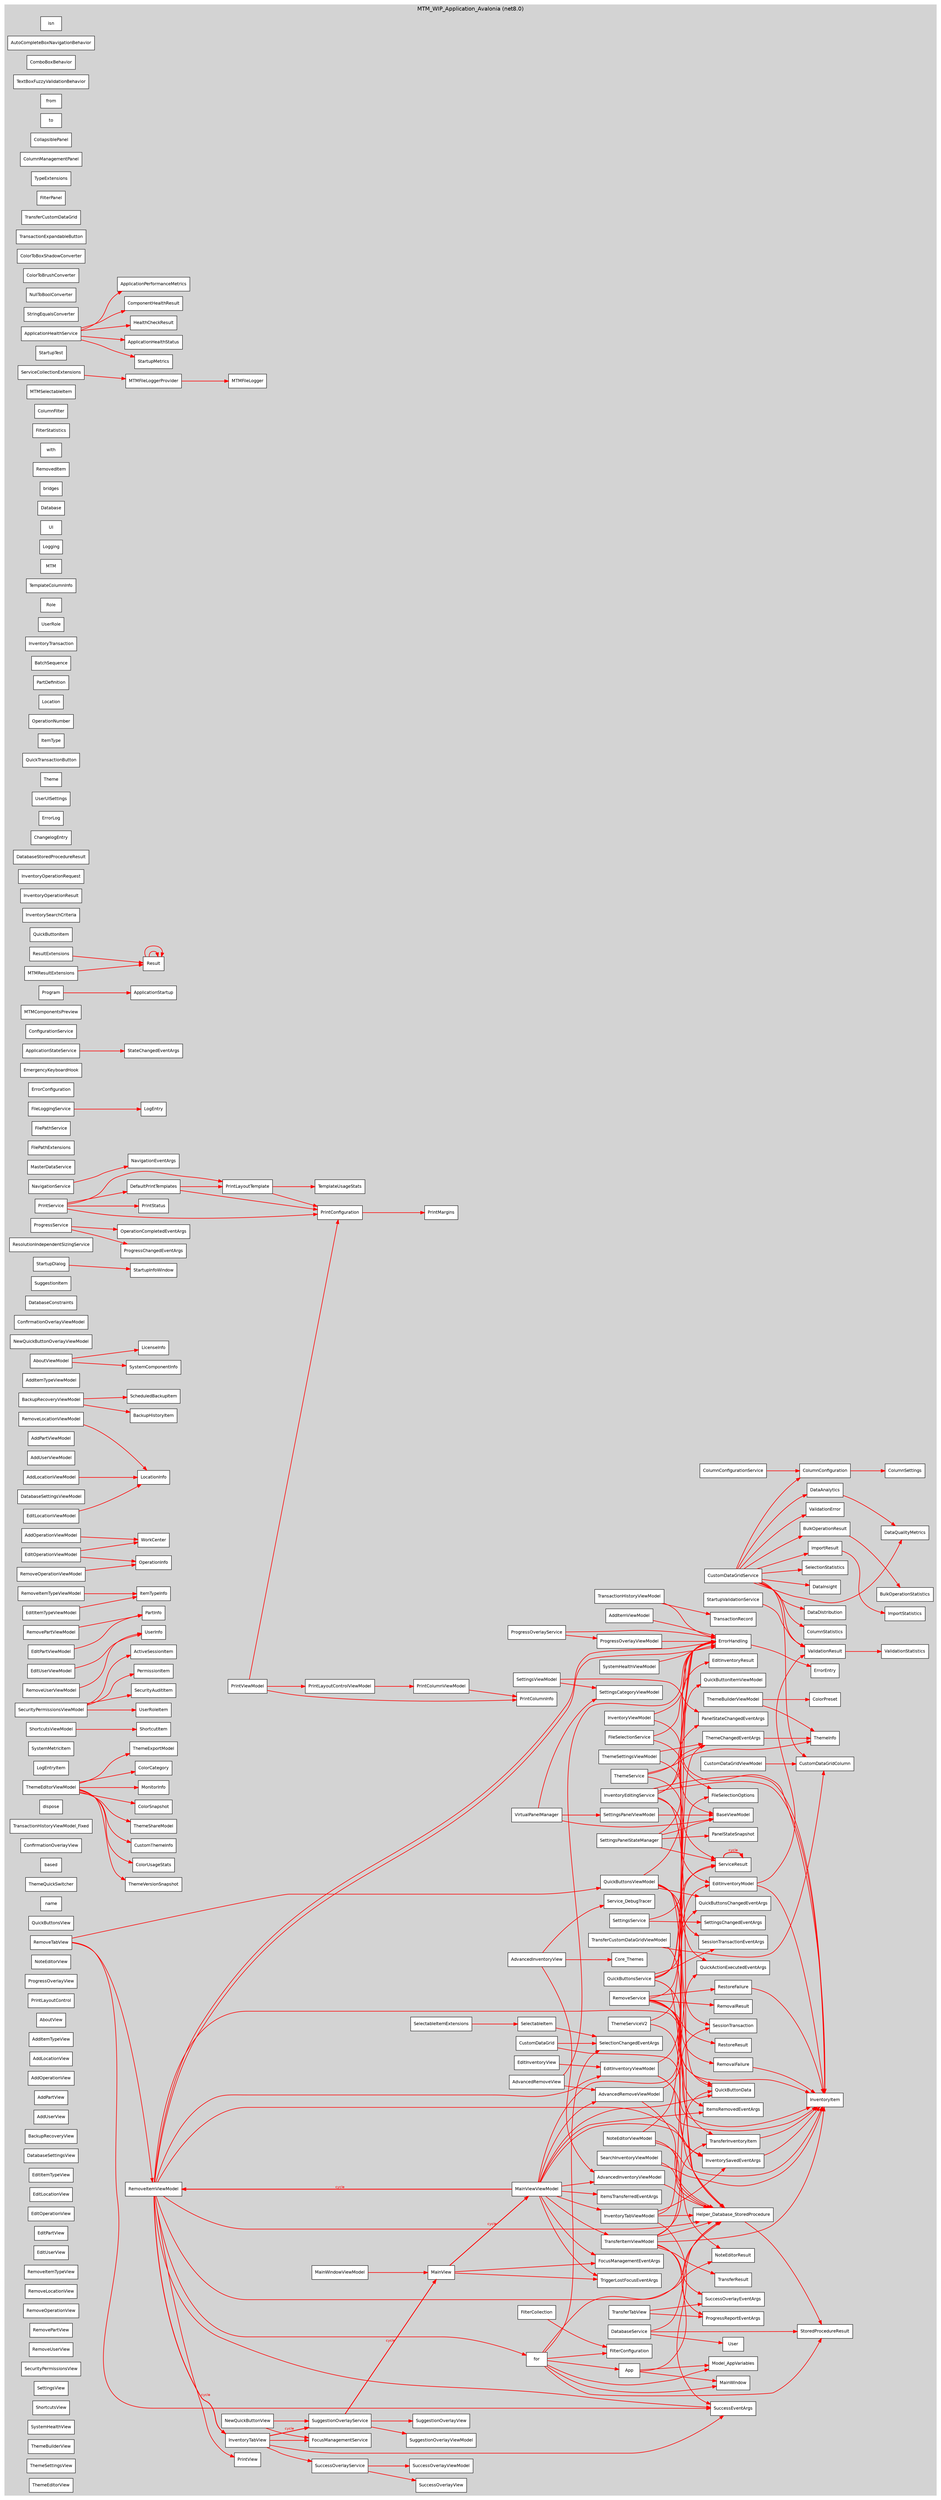 digraph CSharpDependencies {
  graph [rankdir=LR, fontname="Helvetica", fontsize=14, splines=sprite, overlap=false, nodesep=0.2, ranksep=0.8];
  node [shape=box, style=filled, fillcolor=lightblue, fontname="Helvetica", fontsize=11];
  edge [fontname="Helvetica", fontsize=9];
  // Cycle highlighting
  edge [color="#FF0000", penwidth=2.0];


  subgraph "cluster_MTM_WIP_Application_Avalonia" {
    label="MTM_WIP_Application_Avalonia (net8.0)";
    style="filled";
    color="lightgray";

    "MTM_WIP_Application_Avalonia.for" [label="for", fillcolor=white, tooltip="MTM_WIP_Application_Avalonia.for"];
    "MTM_WIP_Application_Avalonia.App" [label="App", fillcolor=white, tooltip="MTM_WIP_Application_Avalonia.App"];
    "MTM_WIP_Application_Avalonia.isn" [label="isn", fillcolor=white, tooltip="MTM_WIP_Application_Avalonia.isn"];
    "MTM_WIP_Application_Avalonia.AutoCompleteBoxNavigationBehavior" [label="AutoCompleteBoxNavigationBehavior", fillcolor=white, tooltip="MTM_WIP_Application_Avalonia.Behaviors.AutoCompleteBoxNavigationBehavior"];
    "MTM_WIP_Application_Avalonia.ComboBoxBehavior" [label="ComboBoxBehavior", fillcolor=white, tooltip="MTM_WIP_Application_Avalonia.Behaviors.ComboBoxBehavior"];
    "MTM_WIP_Application_Avalonia.TextBoxFuzzyValidationBehavior" [label="TextBoxFuzzyValidationBehavior", fillcolor=white, tooltip="MTM_WIP_Application_Avalonia.Behaviors.TextBoxFuzzyValidationBehavior"];
    "MTM_WIP_Application_Avalonia.from" [label="from", fillcolor=white, tooltip="MTM_WIP_Application_Avalonia.Behaviors.from"];
    "MTM_WIP_Application_Avalonia.from" [label="from", fillcolor=white, tooltip="MTM_WIP_Application_Avalonia.Behaviors.from"];
    "MTM_WIP_Application_Avalonia.to" [label="to", fillcolor=white, tooltip="MTM_WIP_Application_Avalonia.Behaviors.to"];
    "MTM_WIP_Application_Avalonia.from" [label="from", fillcolor=white, tooltip="MTM_WIP_Application_Avalonia.Behaviors.from"];
    "MTM_WIP_Application_Avalonia.CollapsiblePanel" [label="CollapsiblePanel", fillcolor=white, tooltip="MTM_WIP_Application_Avalonia.Controls.CollapsiblePanel"];
    "MTM_WIP_Application_Avalonia.ColumnConfiguration" [label="ColumnConfiguration", fillcolor=white, tooltip="API.Controls.CustomDataGrid.ColumnConfiguration"];
    "MTM_WIP_Application_Avalonia.ColumnSettings" [label="ColumnSettings", fillcolor=white, tooltip="API.Controls.CustomDataGrid.ColumnSettings"];
    "MTM_WIP_Application_Avalonia.ColumnManagementPanel" [label="ColumnManagementPanel", fillcolor=white, tooltip="MTM_WIP_Application_Avalonia.Controls.CustomDataGrid.ColumnManagementPanel"];
    "MTM_WIP_Application_Avalonia.CustomDataGrid" [label="CustomDataGrid", fillcolor=white, tooltip="MTM_WIP_Application_Avalonia.Controls.CustomDataGrid.CustomDataGrid"];
    "MTM_WIP_Application_Avalonia.SelectionChangedEventArgs" [label="SelectionChangedEventArgs", fillcolor=white, tooltip="MTM_WIP_Application_Avalonia.Controls.CustomDataGrid.SelectionChangedEventArgs"];
    "MTM_WIP_Application_Avalonia.for" [label="for", fillcolor=white, tooltip="MTM_WIP_Application_Avalonia.Controls.CustomDataGrid.for"];
    "MTM_WIP_Application_Avalonia.FilterConfiguration" [label="FilterConfiguration", fillcolor=white, tooltip="MTM_WIP_Application_Avalonia.Controls.CustomDataGrid.FilterConfiguration"];
    "MTM_WIP_Application_Avalonia.FilterCollection" [label="FilterCollection", fillcolor=white, tooltip="MTM_WIP_Application_Avalonia.Controls.CustomDataGrid.FilterCollection"];
    "MTM_WIP_Application_Avalonia.TypeExtensions" [label="TypeExtensions", fillcolor=white, tooltip="MTM_WIP_Application_Avalonia.Controls.CustomDataGrid.TypeExtensions"];
    "MTM_WIP_Application_Avalonia.FilterPanel" [label="FilterPanel", fillcolor=white, tooltip="MTM_WIP_Application_Avalonia.Controls.CustomDataGrid.FilterPanel"];
    "MTM_WIP_Application_Avalonia.TransferCustomDataGrid" [label="TransferCustomDataGrid", fillcolor=white, tooltip="MTM_WIP_Application_Avalonia.Controls.CustomDataGrid.TransferCustomDataGrid"];
    "MTM_WIP_Application_Avalonia.TransactionExpandableButton" [label="TransactionExpandableButton", fillcolor=white, tooltip="MTM_WIP_Application_Avalonia.Controls.TransactionExpandableButton"];
    "MTM_WIP_Application_Avalonia.ColorToBoxShadowConverter" [label="ColorToBoxShadowConverter", fillcolor=white, tooltip="MTM_WIP_Application_Avalonia.Converters.ColorToBoxShadowConverter"];
    "MTM_WIP_Application_Avalonia.ColorToBrushConverter" [label="ColorToBrushConverter", fillcolor=white, tooltip="MTM_WIP_Application_Avalonia.Converters.ColorToBrushConverter"];
    "MTM_WIP_Application_Avalonia.NullToBoolConverter" [label="NullToBoolConverter", fillcolor=white, tooltip="MTM_WIP_Application_Avalonia.Converters.NullToBoolConverter"];
    "MTM_WIP_Application_Avalonia.StringEqualsConverter" [label="StringEqualsConverter", fillcolor=white, tooltip="MTM_WIP_Application_Avalonia.Converters.StringEqualsConverter"];
    "MTM_WIP_Application_Avalonia.ApplicationHealthService" [label="ApplicationHealthService", fillcolor=white, tooltip="MTM_WIP_Application_Avalonia.Core.Startup.ApplicationHealthService"];
    "MTM_WIP_Application_Avalonia.ApplicationHealthStatus" [label="ApplicationHealthStatus", fillcolor=white, tooltip="MTM_WIP_Application_Avalonia.Core.Startup.ApplicationHealthStatus"];
    "MTM_WIP_Application_Avalonia.HealthCheckResult" [label="HealthCheckResult", fillcolor=white, tooltip="MTM_WIP_Application_Avalonia.Core.Startup.HealthCheckResult"];
    "MTM_WIP_Application_Avalonia.ComponentHealthResult" [label="ComponentHealthResult", fillcolor=white, tooltip="MTM_WIP_Application_Avalonia.Core.Startup.ComponentHealthResult"];
    "MTM_WIP_Application_Avalonia.ApplicationPerformanceMetrics" [label="ApplicationPerformanceMetrics", fillcolor=white, tooltip="MTM_WIP_Application_Avalonia.Core.Startup.ApplicationPerformanceMetrics"];
    "MTM_WIP_Application_Avalonia.StartupMetrics" [label="StartupMetrics", fillcolor=white, tooltip="MTM_WIP_Application_Avalonia.Core.Startup.StartupMetrics"];
    "MTM_WIP_Application_Avalonia.ApplicationStartup" [label="ApplicationStartup", fillcolor=white, tooltip="MTM_WIP_Application_Avalonia.Core.Startup.ApplicationStartup"];
    "MTM_WIP_Application_Avalonia.StartupTest" [label="StartupTest", fillcolor=white, tooltip="MTM_WIP_Application_Avalonia.Core.Startup.StartupTest"];
    "MTM_WIP_Application_Avalonia.StartupValidationService" [label="StartupValidationService", fillcolor=white, tooltip="MTM_WIP_Application_Avalonia.Core.Startup.StartupValidationService"];
    "MTM_WIP_Application_Avalonia.ValidationResult" [label="ValidationResult", fillcolor=white, tooltip="MTM_WIP_Application_Avalonia.Core.Startup.ValidationResult"];
    "MTM_WIP_Application_Avalonia.ServiceCollectionExtensions" [label="ServiceCollectionExtensions", fillcolor=white, tooltip="MTM_WIP_Application_Avalonia.Extensions.ServiceCollectionExtensions"];
    "MTM_WIP_Application_Avalonia.MainWindow" [label="MainWindow", fillcolor=white, tooltip="MTM_WIP_Application_Avalonia.MainWindow"];
    "MTM_WIP_Application_Avalonia.CustomDataGridColumn" [label="CustomDataGridColumn", fillcolor=white, tooltip="MTM_WIP_Application_Avalonia.Models.CustomDataGrid.CustomDataGridColumn"];
    "MTM_WIP_Application_Avalonia.for" [label="for", fillcolor=white, tooltip="MTM_WIP_Application_Avalonia.Models.CustomDataGrid.for"];
    "MTM_WIP_Application_Avalonia.SelectableItem" [label="SelectableItem", fillcolor=white, tooltip="MTM_WIP_Application_Avalonia.Models.CustomDataGrid.SelectableItem"];
    "MTM_WIP_Application_Avalonia.SelectableItem" [label="SelectableItem", fillcolor=white, tooltip="MTM_WIP_Application_Avalonia.Models.CustomDataGrid.SelectableItem"];
    "MTM_WIP_Application_Avalonia.SelectableItemExtensions" [label="SelectableItemExtensions", fillcolor=white, tooltip="MTM_WIP_Application_Avalonia.Models.CustomDataGrid.SelectableItemExtensions"];
    "MTM_WIP_Application_Avalonia.MTMSelectableItem" [label="MTMSelectableItem", fillcolor=white, tooltip="MTM_WIP_Application_Avalonia.Models.CustomDataGrid.MTMSelectableItem"];
    "MTM_WIP_Application_Avalonia.SelectionChangedEventArgs" [label="SelectionChangedEventArgs", fillcolor=white, tooltip="MTM_WIP_Application_Avalonia.Models.CustomDataGrid.SelectionChangedEventArgs"];
    "MTM_WIP_Application_Avalonia.for" [label="for", fillcolor=white, tooltip="MTM_WIP_Application_Avalonia.Models.CustomDataGrid.for"];
    "MTM_WIP_Application_Avalonia.ColumnFilter" [label="ColumnFilter", fillcolor=white, tooltip="MTM_WIP_Application_Avalonia.Models.CustomDataGrid.ColumnFilter"];
    "MTM_WIP_Application_Avalonia.for" [label="for", fillcolor=white, tooltip="MTM_WIP_Application_Avalonia.Models.CustomDataGrid.for"];
    "MTM_WIP_Application_Avalonia.FilterStatistics" [label="FilterStatistics", fillcolor=white, tooltip="MTM_WIP_Application_Avalonia.Models.CustomDataGrid.FilterStatistics"];
    "MTM_WIP_Application_Avalonia.TransferInventoryItem" [label="TransferInventoryItem", fillcolor=white, tooltip="MTM_WIP_Application_Avalonia.Models.CustomDataGrid.TransferInventoryItem"];
    "MTM_WIP_Application_Avalonia.EditInventoryModel" [label="EditInventoryModel", fillcolor=white, tooltip="MTM_WIP_Application_Avalonia.Models.EditInventoryModel"];
    "MTM_WIP_Application_Avalonia.EditInventoryResult" [label="EditInventoryResult", fillcolor=white, tooltip="MTM_WIP_Application_Avalonia.Models.EditInventoryResult"];
    "MTM_WIP_Application_Avalonia.QuickActionExecutedEventArgs" [label="QuickActionExecutedEventArgs", fillcolor=white, tooltip="MTM_WIP_Application_Avalonia.Models.QuickActionExecutedEventArgs"];
    "MTM_WIP_Application_Avalonia.with" [label="with", fillcolor=white, tooltip="MTM_WIP_Application_Avalonia.Models.with"];
    "MTM_WIP_Application_Avalonia.TriggerLostFocusEventArgs" [label="TriggerLostFocusEventArgs", fillcolor=white, tooltip="MTM_WIP_Application_Avalonia.Models.TriggerLostFocusEventArgs"];
    "MTM_WIP_Application_Avalonia.ItemsRemovedEventArgs" [label="ItemsRemovedEventArgs", fillcolor=white, tooltip="MTM_WIP_Application_Avalonia.Models.ItemsRemovedEventArgs"];
    "MTM_WIP_Application_Avalonia.ItemsTransferredEventArgs" [label="ItemsTransferredEventArgs", fillcolor=white, tooltip="MTM_WIP_Application_Avalonia.Models.ItemsTransferredEventArgs"];
    "MTM_WIP_Application_Avalonia.RemovedItem" [label="RemovedItem", fillcolor=white, tooltip="MTM_WIP_Application_Avalonia.Models.RemovedItem"];
    "MTM_WIP_Application_Avalonia.SuccessEventArgs" [label="SuccessEventArgs", fillcolor=white, tooltip="MTM_WIP_Application_Avalonia.Models.SuccessEventArgs"];
    "MTM_WIP_Application_Avalonia.FocusManagementEventArgs" [label="FocusManagementEventArgs", fillcolor=white, tooltip="MTM_WIP_Application_Avalonia.Models.FocusManagementEventArgs"];
    "MTM_WIP_Application_Avalonia.InventorySavedEventArgs" [label="InventorySavedEventArgs", fillcolor=white, tooltip="MTM_WIP_Application_Avalonia.Models.InventorySavedEventArgs"];
    "MTM_WIP_Application_Avalonia.with" [label="with", fillcolor=white, tooltip="MTM_WIP_Application_Avalonia.Models.with"];
    "MTM_WIP_Application_Avalonia.with" [label="with", fillcolor=white, tooltip="MTM_WIP_Application_Avalonia.Models.with"];
    "MTM_WIP_Application_Avalonia.bridges" [label="bridges", fillcolor=white, tooltip="MTM_WIP_Application_Avalonia.Models.bridges"];
    "MTM_WIP_Application_Avalonia.Model_AppVariables" [label="Model_AppVariables", fillcolor=white, tooltip="MTM_WIP_Application_Avalonia.Models.Model_AppVariables"];
    "MTM_WIP_Application_Avalonia.Database" [label="Database", fillcolor=white, tooltip="MTM_WIP_Application_Avalonia.Models.Database"];
    "MTM_WIP_Application_Avalonia.UI" [label="UI", fillcolor=white, tooltip="MTM_WIP_Application_Avalonia.Models.UI"];
    "MTM_WIP_Application_Avalonia.Logging" [label="Logging", fillcolor=white, tooltip="MTM_WIP_Application_Avalonia.Models.Logging"];
    "MTM_WIP_Application_Avalonia.ErrorHandling" [label="ErrorHandling", fillcolor=white, tooltip="MTM_WIP_Application_Avalonia.Models.ErrorHandling"];
    "MTM_WIP_Application_Avalonia.MTM" [label="MTM", fillcolor=white, tooltip="MTM_WIP_Application_Avalonia.Models.MTM"];
    "MTM_WIP_Application_Avalonia.PrintConfiguration" [label="PrintConfiguration", fillcolor=white, tooltip="MTM_WIP_Application_Avalonia.Models.PrintConfiguration"];
    "MTM_WIP_Application_Avalonia.PrintMargins" [label="PrintMargins", fillcolor=white, tooltip="MTM_WIP_Application_Avalonia.Models.PrintMargins"];
    "MTM_WIP_Application_Avalonia.PrintColumnInfo" [label="PrintColumnInfo", fillcolor=white, tooltip="MTM_WIP_Application_Avalonia.Models.PrintColumnInfo"];
    "MTM_WIP_Application_Avalonia.PrintStatus" [label="PrintStatus", fillcolor=white, tooltip="MTM_WIP_Application_Avalonia.Models.PrintStatus"];
    "MTM_WIP_Application_Avalonia.PrintLayoutTemplate" [label="PrintLayoutTemplate", fillcolor=white, tooltip="MTM_WIP_Application_Avalonia.Models.PrintLayoutTemplate"];
    "MTM_WIP_Application_Avalonia.TemplateColumnInfo" [label="TemplateColumnInfo", fillcolor=white, tooltip="MTM_WIP_Application_Avalonia.Models.TemplateColumnInfo"];
    "MTM_WIP_Application_Avalonia.TemplateUsageStats" [label="TemplateUsageStats", fillcolor=white, tooltip="MTM_WIP_Application_Avalonia.Models.TemplateUsageStats"];
    "MTM_WIP_Application_Avalonia.DefaultPrintTemplates" [label="DefaultPrintTemplates", fillcolor=white, tooltip="MTM_WIP_Application_Avalonia.Models.DefaultPrintTemplates"];
    "MTM_WIP_Application_Avalonia.SessionTransaction" [label="SessionTransaction", fillcolor=white, tooltip="MTM_WIP_Application_Avalonia.Models.SessionTransaction"];
    "MTM_WIP_Application_Avalonia.User" [label="User", fillcolor=white, tooltip="MTM_Shared_Logic.Models.User"];
    "MTM_WIP_Application_Avalonia.Role" [label="Role", fillcolor=white, tooltip="MTM_Shared_Logic.Models.Role"];
    "MTM_WIP_Application_Avalonia.UserRole" [label="UserRole", fillcolor=white, tooltip="MTM_Shared_Logic.Models.UserRole"];
    "MTM_WIP_Application_Avalonia.InventoryItem" [label="InventoryItem", fillcolor=white, tooltip="MTM_Shared_Logic.Models.InventoryItem"];
    "MTM_WIP_Application_Avalonia.InventoryTransaction" [label="InventoryTransaction", fillcolor=white, tooltip="MTM_Shared_Logic.Models.InventoryTransaction"];
    "MTM_WIP_Application_Avalonia.BatchSequence" [label="BatchSequence", fillcolor=white, tooltip="MTM_Shared_Logic.Models.BatchSequence"];
    "MTM_WIP_Application_Avalonia.PartDefinition" [label="PartDefinition", fillcolor=white, tooltip="MTM_Shared_Logic.Models.PartDefinition"];
    "MTM_WIP_Application_Avalonia.Location" [label="Location", fillcolor=white, tooltip="MTM_Shared_Logic.Models.Location"];
    "MTM_WIP_Application_Avalonia.OperationNumber" [label="OperationNumber", fillcolor=white, tooltip="MTM_Shared_Logic.Models.OperationNumber"];
    "MTM_WIP_Application_Avalonia.ItemType" [label="ItemType", fillcolor=white, tooltip="MTM_Shared_Logic.Models.ItemType"];
    "MTM_WIP_Application_Avalonia.QuickTransactionButton" [label="QuickTransactionButton", fillcolor=white, tooltip="MTM_Shared_Logic.Models.QuickTransactionButton"];
    "MTM_WIP_Application_Avalonia.Theme" [label="Theme", fillcolor=white, tooltip="MTM_Shared_Logic.Models.Theme"];
    "MTM_WIP_Application_Avalonia.UserUISettings" [label="UserUISettings", fillcolor=white, tooltip="MTM_Shared_Logic.Models.UserUISettings"];
    "MTM_WIP_Application_Avalonia.ErrorLog" [label="ErrorLog", fillcolor=white, tooltip="MTM_Shared_Logic.Models.ErrorLog"];
    "MTM_WIP_Application_Avalonia.ChangelogEntry" [label="ChangelogEntry", fillcolor=white, tooltip="MTM_Shared_Logic.Models.ChangelogEntry"];
    "MTM_WIP_Application_Avalonia.ValidationResult" [label="ValidationResult", fillcolor=white, tooltip="MTM_Shared_Logic.Models.ValidationResult"];
    "MTM_WIP_Application_Avalonia.DatabaseStoredProcedureResult" [label="DatabaseStoredProcedureResult", fillcolor=white, tooltip="MTM_Shared_Logic.Models.DatabaseStoredProcedureResult"];
    "MTM_WIP_Application_Avalonia.InventoryOperationRequest" [label="InventoryOperationRequest", fillcolor=white, tooltip="MTM_Shared_Logic.Models.InventoryOperationRequest"];
    "MTM_WIP_Application_Avalonia.InventoryOperationResult" [label="InventoryOperationResult", fillcolor=white, tooltip="MTM_Shared_Logic.Models.InventoryOperationResult"];
    "MTM_WIP_Application_Avalonia.InventorySearchCriteria" [label="InventorySearchCriteria", fillcolor=white, tooltip="MTM_Shared_Logic.Models.InventorySearchCriteria"];
    "MTM_WIP_Application_Avalonia.Result" [label="Result", fillcolor=white, tooltip="MTM_Shared_Logic.Models.Result"];
    "MTM_WIP_Application_Avalonia.Result" [label="Result", fillcolor=white, tooltip="MTM_Shared_Logic.Models.Result"];
    "MTM_WIP_Application_Avalonia.QuickButtonItem" [label="QuickButtonItem", fillcolor=white, tooltip="MTM_Shared_Logic.Models.QuickButtonItem"];
    "MTM_WIP_Application_Avalonia.Result" [label="Result", fillcolor=white, tooltip="MTM_WIP_Application_Avalonia.Models.Result"];
    "MTM_WIP_Application_Avalonia.Result" [label="Result", fillcolor=white, tooltip="MTM_WIP_Application_Avalonia.Models.Result"];
    "MTM_WIP_Application_Avalonia.ResultExtensions" [label="ResultExtensions", fillcolor=white, tooltip="MTM_WIP_Application_Avalonia.Models.ResultExtensions"];
    "MTM_WIP_Application_Avalonia.MTMResultExtensions" [label="MTMResultExtensions", fillcolor=white, tooltip="MTM_WIP_Application_Avalonia.Models.MTMResultExtensions"];
    "MTM_WIP_Application_Avalonia.InventoryItem" [label="InventoryItem", fillcolor=white, tooltip="MTM_WIP_Application_Avalonia.Models.InventoryItem"];
    "MTM_WIP_Application_Avalonia.TransactionRecord" [label="TransactionRecord", fillcolor=white, tooltip="MTM_WIP_Application_Avalonia.Models.TransactionRecord"];
    "MTM_WIP_Application_Avalonia.UserInfo" [label="UserInfo", fillcolor=white, tooltip="MTM_WIP_Application_Avalonia.Models.UserInfo"];
    "MTM_WIP_Application_Avalonia.Program" [label="Program", fillcolor=white, tooltip="MTM_WIP_Application_Avalonia.Program"];
    "MTM_WIP_Application_Avalonia.MTMComponentsPreview" [label="MTMComponentsPreview", fillcolor=white, tooltip="MTM_WIP_Application_Avalonia.Resources.Themes.MTMComponentsPreview"];
    "MTM_WIP_Application_Avalonia.ColumnConfigurationService" [label="ColumnConfigurationService", fillcolor=white, tooltip="API.Services.ColumnConfigurationService"];
    "MTM_WIP_Application_Avalonia.ConfigurationService" [label="ConfigurationService", fillcolor=white, tooltip="MTM_WIP_Application_Avalonia.Services.ConfigurationService"];
    "MTM_WIP_Application_Avalonia.ApplicationStateService" [label="ApplicationStateService", fillcolor=white, tooltip="MTM_WIP_Application_Avalonia.Services.ApplicationStateService"];
    "MTM_WIP_Application_Avalonia.StateChangedEventArgs" [label="StateChangedEventArgs", fillcolor=white, tooltip="MTM_WIP_Application_Avalonia.Services.StateChangedEventArgs"];
    "MTM_WIP_Application_Avalonia.CustomDataGridService" [label="CustomDataGridService", fillcolor=white, tooltip="MTM_WIP_Application_Avalonia.Services.CustomDataGridService"];
    "MTM_WIP_Application_Avalonia.SelectionStatistics" [label="SelectionStatistics", fillcolor=white, tooltip="MTM_WIP_Application_Avalonia.Services.SelectionStatistics"];
    "MTM_WIP_Application_Avalonia.ValidationResult" [label="ValidationResult", fillcolor=white, tooltip="MTM_WIP_Application_Avalonia.Services.ValidationResult"];
    "MTM_WIP_Application_Avalonia.ImportResult" [label="ImportResult", fillcolor=white, tooltip="MTM_WIP_Application_Avalonia.Services.ImportResult"];
    "MTM_WIP_Application_Avalonia.ImportStatistics" [label="ImportStatistics", fillcolor=white, tooltip="MTM_WIP_Application_Avalonia.Services.ImportStatistics"];
    "MTM_WIP_Application_Avalonia.BulkOperationResult" [label="BulkOperationResult", fillcolor=white, tooltip="MTM_WIP_Application_Avalonia.Services.BulkOperationResult"];
    "MTM_WIP_Application_Avalonia.BulkOperationStatistics" [label="BulkOperationStatistics", fillcolor=white, tooltip="MTM_WIP_Application_Avalonia.Services.BulkOperationStatistics"];
    "MTM_WIP_Application_Avalonia.ValidationResult" [label="ValidationResult", fillcolor=white, tooltip="MTM_WIP_Application_Avalonia.Services.ValidationResult"];
    "MTM_WIP_Application_Avalonia.ValidationError" [label="ValidationError", fillcolor=white, tooltip="MTM_WIP_Application_Avalonia.Services.ValidationError"];
    "MTM_WIP_Application_Avalonia.ValidationStatistics" [label="ValidationStatistics", fillcolor=white, tooltip="MTM_WIP_Application_Avalonia.Services.ValidationStatistics"];
    "MTM_WIP_Application_Avalonia.DataAnalytics" [label="DataAnalytics", fillcolor=white, tooltip="MTM_WIP_Application_Avalonia.Services.DataAnalytics"];
    "MTM_WIP_Application_Avalonia.ColumnStatistics" [label="ColumnStatistics", fillcolor=white, tooltip="MTM_WIP_Application_Avalonia.Services.ColumnStatistics"];
    "MTM_WIP_Application_Avalonia.DataDistribution" [label="DataDistribution", fillcolor=white, tooltip="MTM_WIP_Application_Avalonia.Services.DataDistribution"];
    "MTM_WIP_Application_Avalonia.DataQualityMetrics" [label="DataQualityMetrics", fillcolor=white, tooltip="MTM_WIP_Application_Avalonia.Services.DataQualityMetrics"];
    "MTM_WIP_Application_Avalonia.DataInsight" [label="DataInsight", fillcolor=white, tooltip="MTM_WIP_Application_Avalonia.Services.DataInsight"];
    "MTM_WIP_Application_Avalonia.DatabaseService" [label="DatabaseService", fillcolor=white, tooltip="MTM_WIP_Application_Avalonia.Services.DatabaseService"];
    "MTM_WIP_Application_Avalonia.for" [label="for", fillcolor=white, tooltip="MTM_WIP_Application_Avalonia.Services.for"];
    "MTM_WIP_Application_Avalonia.Helper_Database_StoredProcedure" [label="Helper_Database_StoredProcedure", fillcolor=white, tooltip="MTM_WIP_Application_Avalonia.Services.Helper_Database_StoredProcedure"];
    "MTM_WIP_Application_Avalonia.StoredProcedureResult" [label="StoredProcedureResult", fillcolor=white, tooltip="MTM_WIP_Application_Avalonia.Services.StoredProcedureResult"];
    "MTM_WIP_Application_Avalonia.EmergencyKeyboardHook" [label="EmergencyKeyboardHook", fillcolor=white, tooltip="MTM_WIP_Application_Avalonia.Services.EmergencyKeyboardHook"];
    "MTM_WIP_Application_Avalonia.ErrorHandling" [label="ErrorHandling", fillcolor=white, tooltip="MTM_WIP_Application_Avalonia.Services.ErrorHandling"];
    "MTM_WIP_Application_Avalonia.ErrorEntry" [label="ErrorEntry", fillcolor=white, tooltip="MTM_WIP_Application_Avalonia.Services.ErrorEntry"];
    "MTM_WIP_Application_Avalonia.ErrorConfiguration" [label="ErrorConfiguration", fillcolor=white, tooltip="MTM_WIP_Application_Avalonia.Services.ErrorConfiguration"];
    "MTM_WIP_Application_Avalonia.FileLoggingService" [label="FileLoggingService", fillcolor=white, tooltip="MTM_WIP_Application_Avalonia.Services.FileLoggingService"];
    "MTM_WIP_Application_Avalonia.LogEntry" [label="LogEntry", fillcolor=white, tooltip="MTM_WIP_Application_Avalonia.Services.LogEntry"];
    "MTM_WIP_Application_Avalonia.FilePathService" [label="FilePathService", fillcolor=white, tooltip="MTM_WIP_Application_Avalonia.Services.FilePathService"];
    "MTM_WIP_Application_Avalonia.FilePathExtensions" [label="FilePathExtensions", fillcolor=white, tooltip="MTM_WIP_Application_Avalonia.Services.FilePathExtensions"];
    "MTM_WIP_Application_Avalonia.FileSelectionService" [label="FileSelectionService", fillcolor=white, tooltip="MTM_WIP_Application_Avalonia.Services.FileSelectionService"];
    "MTM_WIP_Application_Avalonia.FileSelectionOptions" [label="FileSelectionOptions", fillcolor=white, tooltip="MTM_WIP_Application_Avalonia.Services.FileSelectionOptions"];
    "MTM_WIP_Application_Avalonia.FocusManagementService" [label="FocusManagementService", fillcolor=white, tooltip="MTM_WIP_Application_Avalonia.Services.FocusManagementService"];
    "MTM_WIP_Application_Avalonia.ThemeChangedEventArgs" [label="ThemeChangedEventArgs", fillcolor=white, tooltip="MTM_WIP_Application_Avalonia.Services.Interfaces.ThemeChangedEventArgs"];
    "MTM_WIP_Application_Avalonia.InventoryEditingService" [label="InventoryEditingService", fillcolor=white, tooltip="MTM_WIP_Application_Avalonia.Services.InventoryEditingService"];
    "MTM_WIP_Application_Avalonia.MasterDataService" [label="MasterDataService", fillcolor=white, tooltip="MTM_WIP_Application_Avalonia.Services.MasterDataService"];
    "MTM_WIP_Application_Avalonia.MTMFileLoggerProvider" [label="MTMFileLoggerProvider", fillcolor=white, tooltip="MTM_WIP_Application_Avalonia.Services.MTMFileLoggerProvider"];
    "MTM_WIP_Application_Avalonia.MTMFileLogger" [label="MTMFileLogger", fillcolor=white, tooltip="MTM_WIP_Application_Avalonia.Services.MTMFileLogger"];
    "MTM_WIP_Application_Avalonia.NavigationService" [label="NavigationService", fillcolor=white, tooltip="MTM_WIP_Application_Avalonia.Services.NavigationService"];
    "MTM_WIP_Application_Avalonia.NavigationEventArgs" [label="NavigationEventArgs", fillcolor=white, tooltip="MTM_WIP_Application_Avalonia.Services.NavigationEventArgs"];
    "MTM_WIP_Application_Avalonia.PrintService" [label="PrintService", fillcolor=white, tooltip="MTM_WIP_Application_Avalonia.Services.PrintService"];
    "MTM_WIP_Application_Avalonia.ProgressOverlayService" [label="ProgressOverlayService", fillcolor=white, tooltip="MTM_WIP_Application_Avalonia.Services.ProgressOverlayService"];
    "MTM_WIP_Application_Avalonia.QuickButtonsService" [label="QuickButtonsService", fillcolor=white, tooltip="MTM_WIP_Application_Avalonia.Services.QuickButtonsService"];
    "MTM_WIP_Application_Avalonia.ProgressService" [label="ProgressService", fillcolor=white, tooltip="MTM_WIP_Application_Avalonia.Services.ProgressService"];
    "MTM_WIP_Application_Avalonia.QuickButtonData" [label="QuickButtonData", fillcolor=white, tooltip="MTM_WIP_Application_Avalonia.Services.QuickButtonData"];
    "MTM_WIP_Application_Avalonia.QuickButtonsChangedEventArgs" [label="QuickButtonsChangedEventArgs", fillcolor=white, tooltip="MTM_WIP_Application_Avalonia.Services.QuickButtonsChangedEventArgs"];
    "MTM_WIP_Application_Avalonia.SessionTransactionEventArgs" [label="SessionTransactionEventArgs", fillcolor=white, tooltip="MTM_WIP_Application_Avalonia.Services.SessionTransactionEventArgs"];
    "MTM_WIP_Application_Avalonia.ProgressChangedEventArgs" [label="ProgressChangedEventArgs", fillcolor=white, tooltip="MTM_WIP_Application_Avalonia.Services.ProgressChangedEventArgs"];
    "MTM_WIP_Application_Avalonia.OperationCompletedEventArgs" [label="OperationCompletedEventArgs", fillcolor=white, tooltip="MTM_WIP_Application_Avalonia.Services.OperationCompletedEventArgs"];
    "MTM_WIP_Application_Avalonia.RemoveService" [label="RemoveService", fillcolor=white, tooltip="MTM_WIP_Application_Avalonia.Services.RemoveService"];
    "MTM_WIP_Application_Avalonia.RemovalResult" [label="RemovalResult", fillcolor=white, tooltip="MTM_WIP_Application_Avalonia.Services.RemovalResult"];
    "MTM_WIP_Application_Avalonia.RemovalFailure" [label="RemovalFailure", fillcolor=white, tooltip="MTM_WIP_Application_Avalonia.Services.RemovalFailure"];
    "MTM_WIP_Application_Avalonia.RestoreResult" [label="RestoreResult", fillcolor=white, tooltip="MTM_WIP_Application_Avalonia.Services.RestoreResult"];
    "MTM_WIP_Application_Avalonia.RestoreFailure" [label="RestoreFailure", fillcolor=white, tooltip="MTM_WIP_Application_Avalonia.Services.RestoreFailure"];
    "MTM_WIP_Application_Avalonia.ResolutionIndependentSizingService" [label="ResolutionIndependentSizingService", fillcolor=white, tooltip="MTM_WIP_Application_Avalonia.Services.ResolutionIndependentSizingService"];
    "MTM_WIP_Application_Avalonia.SettingsPanelStateManager" [label="SettingsPanelStateManager", fillcolor=white, tooltip="MTM_WIP_Application_Avalonia.Services.SettingsPanelStateManager"];
    "MTM_WIP_Application_Avalonia.PanelStateSnapshot" [label="PanelStateSnapshot", fillcolor=white, tooltip="MTM_WIP_Application_Avalonia.Services.PanelStateSnapshot"];
    "MTM_WIP_Application_Avalonia.PanelStateChangedEventArgs" [label="PanelStateChangedEventArgs", fillcolor=white, tooltip="MTM_WIP_Application_Avalonia.Services.PanelStateChangedEventArgs"];
    "MTM_WIP_Application_Avalonia.SettingsChangedEventArgs" [label="SettingsChangedEventArgs", fillcolor=white, tooltip="MTM_WIP_Application_Avalonia.Services.SettingsChangedEventArgs"];
    "MTM_WIP_Application_Avalonia.SettingsService" [label="SettingsService", fillcolor=white, tooltip="MTM_WIP_Application_Avalonia.Services.SettingsService"];
    "MTM_WIP_Application_Avalonia.StartupDialog" [label="StartupDialog", fillcolor=white, tooltip="MTM_WIP_Application_Avalonia.Services.StartupDialog"];
    "MTM_WIP_Application_Avalonia.StartupInfoWindow" [label="StartupInfoWindow", fillcolor=white, tooltip="MTM_WIP_Application_Avalonia.Services.StartupInfoWindow"];
    "MTM_WIP_Application_Avalonia.SuccessOverlayService" [label="SuccessOverlayService", fillcolor=white, tooltip="MTM_WIP_Application_Avalonia.Services.SuccessOverlayService"];
    "MTM_WIP_Application_Avalonia.SuggestionOverlayService" [label="SuggestionOverlayService", fillcolor=white, tooltip="MTM_WIP_Application_Avalonia.Services.SuggestionOverlayService"];
    "MTM_WIP_Application_Avalonia.SuggestionItem" [label="SuggestionItem", fillcolor=white, tooltip="MTM_WIP_Application_Avalonia.Services.SuggestionItem"];
    "MTM_WIP_Application_Avalonia.ThemeInfo" [label="ThemeInfo", fillcolor=white, tooltip="MTM_WIP_Application_Avalonia.Services.ThemeInfo"];
    "MTM_WIP_Application_Avalonia.ThemeChangedEventArgs" [label="ThemeChangedEventArgs", fillcolor=white, tooltip="MTM_WIP_Application_Avalonia.Services.ThemeChangedEventArgs"];
    "MTM_WIP_Application_Avalonia.ServiceResult" [label="ServiceResult", fillcolor=white, tooltip="MTM_WIP_Application_Avalonia.Services.ServiceResult"];
    "MTM_WIP_Application_Avalonia.ServiceResult" [label="ServiceResult", fillcolor=white, tooltip="MTM_WIP_Application_Avalonia.Services.ServiceResult"];
    "MTM_WIP_Application_Avalonia.ThemeService" [label="ThemeService", fillcolor=white, tooltip="MTM_WIP_Application_Avalonia.Services.ThemeService"];
    "MTM_WIP_Application_Avalonia.ThemeServiceV2" [label="ThemeServiceV2", fillcolor=white, tooltip="MTM_WIP_Application_Avalonia.Services.ThemeServiceV2"];
    "MTM_WIP_Application_Avalonia.VirtualPanelManager" [label="VirtualPanelManager", fillcolor=white, tooltip="MTM_WIP_Application_Avalonia.Services.VirtualPanelManager"];
    "MTM_WIP_Application_Avalonia.AddItemViewModel" [label="AddItemViewModel", fillcolor=white, tooltip="MTM_WIP_Application_Avalonia.ViewModels.AddItemViewModel"];
    "MTM_WIP_Application_Avalonia.AdvancedInventoryViewModel" [label="AdvancedInventoryViewModel", fillcolor=white, tooltip="MTM_WIP_Application_Avalonia.ViewModels.MainForm.AdvancedInventoryViewModel"];
    "MTM_WIP_Application_Avalonia.isn" [label="isn", fillcolor=white, tooltip="MTM_WIP_Application_Avalonia.ViewModels.MainForm.isn"];
    "MTM_WIP_Application_Avalonia.AdvancedRemoveViewModel" [label="AdvancedRemoveViewModel", fillcolor=white, tooltip="MTM_WIP_Application_Avalonia.ViewModels.MainForm.AdvancedRemoveViewModel"];
    "MTM_WIP_Application_Avalonia.InventoryTabViewModel" [label="InventoryTabViewModel", fillcolor=white, tooltip="MTM_WIP_Application_Avalonia.ViewModels.MainForm.InventoryTabViewModel"];
    "MTM_WIP_Application_Avalonia.DatabaseConstraints" [label="DatabaseConstraints", fillcolor=white, tooltip="MTM_WIP_Application_Avalonia.ViewModels.MainForm.DatabaseConstraints"];
    "MTM_WIP_Application_Avalonia.InventoryViewModel" [label="InventoryViewModel", fillcolor=white, tooltip="MTM_WIP_Application_Avalonia.ViewModels.InventoryViewModel"];
    "MTM_WIP_Application_Avalonia.MainViewViewModel" [label="MainViewViewModel", fillcolor=white, tooltip="MTM_WIP_Application_Avalonia.ViewModels.MainForm.MainViewViewModel"];
    "MTM_WIP_Application_Avalonia.MainWindowViewModel" [label="MainWindowViewModel", fillcolor=white, tooltip="MTM_WIP_Application_Avalonia.ViewModels.MainWindowViewModel"];
    "MTM_WIP_Application_Avalonia.QuickButtonsViewModel" [label="QuickButtonsViewModel", fillcolor=white, tooltip="MTM_WIP_Application_Avalonia.ViewModels.QuickButtonsViewModel"];
    "MTM_WIP_Application_Avalonia.QuickButtonItemViewModel" [label="QuickButtonItemViewModel", fillcolor=white, tooltip="MTM_WIP_Application_Avalonia.ViewModels.QuickButtonItemViewModel"];
    "MTM_WIP_Application_Avalonia.RemoveItemViewModel" [label="RemoveItemViewModel", fillcolor=white, tooltip="API.ViewModels.MainForm.RemoveItemViewModel"];
    "MTM_WIP_Application_Avalonia.SearchInventoryViewModel" [label="SearchInventoryViewModel", fillcolor=white, tooltip="MTM_WIP_Application_Avalonia.ViewModels.MainForm.SearchInventoryViewModel"];
    "MTM_WIP_Application_Avalonia.TransferResult" [label="TransferResult", fillcolor=white, tooltip="MTM_WIP_Application_Avalonia.ViewModels.MainForm.TransferResult"];
    "MTM_WIP_Application_Avalonia.TransferItemViewModel" [label="TransferItemViewModel", fillcolor=white, tooltip="MTM_WIP_Application_Avalonia.ViewModels.MainForm.TransferItemViewModel"];
    "MTM_WIP_Application_Avalonia.SuccessOverlayEventArgs" [label="SuccessOverlayEventArgs", fillcolor=white, tooltip="MTM_WIP_Application_Avalonia.ViewModels.MainForm.SuccessOverlayEventArgs"];
    "MTM_WIP_Application_Avalonia.ProgressReportEventArgs" [label="ProgressReportEventArgs", fillcolor=white, tooltip="MTM_WIP_Application_Avalonia.ViewModels.MainForm.ProgressReportEventArgs"];
    "MTM_WIP_Application_Avalonia.for" [label="for", fillcolor=white, tooltip="MTM_WIP_Application_Avalonia.ViewModels.MainForm.for"];
    "MTM_WIP_Application_Avalonia.TransferInventoryItem" [label="TransferInventoryItem", fillcolor=white, tooltip="MTM_WIP_Application_Avalonia.ViewModels.MainForm.TransferInventoryItem"];
    "MTM_WIP_Application_Avalonia.ConfirmationOverlayViewModel" [label="ConfirmationOverlayViewModel", fillcolor=white, tooltip="MTM_WIP_Application_Avalonia.ViewModels.Overlay.ConfirmationOverlayViewModel"];
    "MTM_WIP_Application_Avalonia.EditInventoryViewModel" [label="EditInventoryViewModel", fillcolor=white, tooltip="MTM_WIP_Application_Avalonia.ViewModels.Overlay.EditInventoryViewModel"];
    "MTM_WIP_Application_Avalonia.NewQuickButtonOverlayViewModel" [label="NewQuickButtonOverlayViewModel", fillcolor=white, tooltip="MTM_WIP_Application_Avalonia.ViewModels.Overlay.NewQuickButtonOverlayViewModel"];
    "MTM_WIP_Application_Avalonia.NoteEditorViewModel" [label="NoteEditorViewModel", fillcolor=white, tooltip="MTM_WIP_Application_Avalonia.ViewModels.Overlay.NoteEditorViewModel"];
    "MTM_WIP_Application_Avalonia.for" [label="for", fillcolor=white, tooltip="MTM_WIP_Application_Avalonia.ViewModels.Overlay.for"];
    "MTM_WIP_Application_Avalonia.NoteEditorResult" [label="NoteEditorResult", fillcolor=white, tooltip="MTM_WIP_Application_Avalonia.ViewModels.Overlay.NoteEditorResult"];
    "MTM_WIP_Application_Avalonia.ProgressOverlayViewModel" [label="ProgressOverlayViewModel", fillcolor=white, tooltip="MTM_WIP_Application_Avalonia.ViewModels.Overlay.ProgressOverlayViewModel"];
    "MTM_WIP_Application_Avalonia.SuccessOverlayViewModel" [label="SuccessOverlayViewModel", fillcolor=white, tooltip="MTM_WIP_Application_Avalonia.ViewModels.Overlay.SuccessOverlayViewModel"];
    "MTM_WIP_Application_Avalonia.SuggestionOverlayViewModel" [label="SuggestionOverlayViewModel", fillcolor=white, tooltip="MTM_WIP_Application_Avalonia.ViewModels.Overlay.SuggestionOverlayViewModel"];
    "MTM_WIP_Application_Avalonia.with" [label="with", fillcolor=white, tooltip="MTM_WIP_Application_Avalonia.ViewModels.Overlay.with"];
    "MTM_WIP_Application_Avalonia.PrintLayoutControlViewModel" [label="PrintLayoutControlViewModel", fillcolor=white, tooltip="MTM_WIP_Application_Avalonia.ViewModels.PrintLayoutControlViewModel"];
    "MTM_WIP_Application_Avalonia.PrintColumnViewModel" [label="PrintColumnViewModel", fillcolor=white, tooltip="MTM_WIP_Application_Avalonia.ViewModels.PrintColumnViewModel"];
    "MTM_WIP_Application_Avalonia.PrintViewModel" [label="PrintViewModel", fillcolor=white, tooltip="MTM_WIP_Application_Avalonia.ViewModels.PrintViewModel"];
    "MTM_WIP_Application_Avalonia.AboutViewModel" [label="AboutViewModel", fillcolor=white, tooltip="MTM_WIP_Application_Avalonia.ViewModels.SettingsForm.AboutViewModel"];
    "MTM_WIP_Application_Avalonia.SystemComponentInfo" [label="SystemComponentInfo", fillcolor=white, tooltip="MTM_WIP_Application_Avalonia.ViewModels.SettingsForm.SystemComponentInfo"];
    "MTM_WIP_Application_Avalonia.LicenseInfo" [label="LicenseInfo", fillcolor=white, tooltip="MTM_WIP_Application_Avalonia.ViewModels.SettingsForm.LicenseInfo"];
    "MTM_WIP_Application_Avalonia.AddItemTypeViewModel" [label="AddItemTypeViewModel", fillcolor=white, tooltip="MTM_WIP_Application_Avalonia.ViewModels.SettingsForm.AddItemTypeViewModel"];
    "MTM_WIP_Application_Avalonia.AddLocationViewModel" [label="AddLocationViewModel", fillcolor=white, tooltip="MTM_WIP_Application_Avalonia.ViewModels.SettingsForm.AddLocationViewModel"];
    "MTM_WIP_Application_Avalonia.LocationInfo" [label="LocationInfo", fillcolor=white, tooltip="MTM_WIP_Application_Avalonia.ViewModels.SettingsForm.LocationInfo"];
    "MTM_WIP_Application_Avalonia.AddOperationViewModel" [label="AddOperationViewModel", fillcolor=white, tooltip="MTM_WIP_Application_Avalonia.ViewModels.SettingsForm.AddOperationViewModel"];
    "MTM_WIP_Application_Avalonia.AddPartViewModel" [label="AddPartViewModel", fillcolor=white, tooltip="MTM_WIP_Application_Avalonia.ViewModels.SettingsForm.AddPartViewModel"];
    "MTM_WIP_Application_Avalonia.AddUserViewModel" [label="AddUserViewModel", fillcolor=white, tooltip="MTM_WIP_Application_Avalonia.ViewModels.AddUserViewModel"];
    "MTM_WIP_Application_Avalonia.BackupRecoveryViewModel" [label="BackupRecoveryViewModel", fillcolor=white, tooltip="MTM_WIP_Application_Avalonia.ViewModels.SettingsForm.BackupRecoveryViewModel"];
    "MTM_WIP_Application_Avalonia.BackupHistoryItem" [label="BackupHistoryItem", fillcolor=white, tooltip="MTM_WIP_Application_Avalonia.ViewModels.SettingsForm.BackupHistoryItem"];
    "MTM_WIP_Application_Avalonia.ScheduledBackupItem" [label="ScheduledBackupItem", fillcolor=white, tooltip="MTM_WIP_Application_Avalonia.ViewModels.SettingsForm.ScheduledBackupItem"];
    "MTM_WIP_Application_Avalonia.DatabaseSettingsViewModel" [label="DatabaseSettingsViewModel", fillcolor=white, tooltip="MTM_WIP_Application_Avalonia.ViewModels.DatabaseSettingsViewModel"];
    "MTM_WIP_Application_Avalonia.EditItemTypeViewModel" [label="EditItemTypeViewModel", fillcolor=white, tooltip="MTM_WIP_Application_Avalonia.ViewModels.SettingsForm.EditItemTypeViewModel"];
    "MTM_WIP_Application_Avalonia.ItemTypeInfo" [label="ItemTypeInfo", fillcolor=white, tooltip="MTM_WIP_Application_Avalonia.ViewModels.SettingsForm.ItemTypeInfo"];
    "MTM_WIP_Application_Avalonia.EditLocationViewModel" [label="EditLocationViewModel", fillcolor=white, tooltip="MTM_WIP_Application_Avalonia.ViewModels.SettingsForm.EditLocationViewModel"];
    "MTM_WIP_Application_Avalonia.EditOperationViewModel" [label="EditOperationViewModel", fillcolor=white, tooltip="MTM_WIP_Application_Avalonia.ViewModels.SettingsForm.EditOperationViewModel"];
    "MTM_WIP_Application_Avalonia.OperationInfo" [label="OperationInfo", fillcolor=white, tooltip="MTM_WIP_Application_Avalonia.ViewModels.SettingsForm.OperationInfo"];
    "MTM_WIP_Application_Avalonia.WorkCenter" [label="WorkCenter", fillcolor=white, tooltip="MTM_WIP_Application_Avalonia.ViewModels.SettingsForm.WorkCenter"];
    "MTM_WIP_Application_Avalonia.EditPartViewModel" [label="EditPartViewModel", fillcolor=white, tooltip="MTM_WIP_Application_Avalonia.ViewModels.SettingsForm.EditPartViewModel"];
    "MTM_WIP_Application_Avalonia.PartInfo" [label="PartInfo", fillcolor=white, tooltip="MTM_WIP_Application_Avalonia.ViewModels.SettingsForm.PartInfo"];
    "MTM_WIP_Application_Avalonia.EditUserViewModel" [label="EditUserViewModel", fillcolor=white, tooltip="MTM_WIP_Application_Avalonia.ViewModels.SettingsForm.EditUserViewModel"];
    "MTM_WIP_Application_Avalonia.UserInfo" [label="UserInfo", fillcolor=white, tooltip="MTM_WIP_Application_Avalonia.ViewModels.SettingsForm.UserInfo"];
    "MTM_WIP_Application_Avalonia.RemoveItemTypeViewModel" [label="RemoveItemTypeViewModel", fillcolor=white, tooltip="MTM_WIP_Application_Avalonia.ViewModels.SettingsForm.RemoveItemTypeViewModel"];
    "MTM_WIP_Application_Avalonia.RemoveLocationViewModel" [label="RemoveLocationViewModel", fillcolor=white, tooltip="MTM_WIP_Application_Avalonia.ViewModels.SettingsForm.RemoveLocationViewModel"];
    "MTM_WIP_Application_Avalonia.RemoveOperationViewModel" [label="RemoveOperationViewModel", fillcolor=white, tooltip="MTM_WIP_Application_Avalonia.ViewModels.SettingsForm.RemoveOperationViewModel"];
    "MTM_WIP_Application_Avalonia.RemovePartViewModel" [label="RemovePartViewModel", fillcolor=white, tooltip="MTM_WIP_Application_Avalonia.ViewModels.SettingsForm.RemovePartViewModel"];
    "MTM_WIP_Application_Avalonia.RemoveUserViewModel" [label="RemoveUserViewModel", fillcolor=white, tooltip="MTM_WIP_Application_Avalonia.ViewModels.SettingsForm.RemoveUserViewModel"];
    "MTM_WIP_Application_Avalonia.SecurityPermissionsViewModel" [label="SecurityPermissionsViewModel", fillcolor=white, tooltip="MTM_WIP_Application_Avalonia.ViewModels.SettingsForm.SecurityPermissionsViewModel"];
    "MTM_WIP_Application_Avalonia.UserRoleItem" [label="UserRoleItem", fillcolor=white, tooltip="MTM_WIP_Application_Avalonia.ViewModels.SettingsForm.UserRoleItem"];
    "MTM_WIP_Application_Avalonia.SecurityAuditItem" [label="SecurityAuditItem", fillcolor=white, tooltip="MTM_WIP_Application_Avalonia.ViewModels.SettingsForm.SecurityAuditItem"];
    "MTM_WIP_Application_Avalonia.PermissionItem" [label="PermissionItem", fillcolor=white, tooltip="MTM_WIP_Application_Avalonia.ViewModels.SettingsForm.PermissionItem"];
    "MTM_WIP_Application_Avalonia.ActiveSessionItem" [label="ActiveSessionItem", fillcolor=white, tooltip="MTM_WIP_Application_Avalonia.ViewModels.SettingsForm.ActiveSessionItem"];
    "MTM_WIP_Application_Avalonia.SettingsCategoryViewModel" [label="SettingsCategoryViewModel", fillcolor=white, tooltip="MTM_WIP_Application_Avalonia.ViewModels.SettingsCategoryViewModel"];
    "MTM_WIP_Application_Avalonia.SettingsPanelViewModel" [label="SettingsPanelViewModel", fillcolor=white, tooltip="MTM_WIP_Application_Avalonia.ViewModels.SettingsPanelViewModel"];
    "MTM_WIP_Application_Avalonia.SettingsViewModel" [label="SettingsViewModel", fillcolor=white, tooltip="MTM_WIP_Application_Avalonia.ViewModels.SettingsViewModel"];
    "MTM_WIP_Application_Avalonia.ShortcutsViewModel" [label="ShortcutsViewModel", fillcolor=white, tooltip="MTM_WIP_Application_Avalonia.ViewModels.SettingsForm.ShortcutsViewModel"];
    "MTM_WIP_Application_Avalonia.ShortcutItem" [label="ShortcutItem", fillcolor=white, tooltip="MTM_WIP_Application_Avalonia.ViewModels.SettingsForm.ShortcutItem"];
    "MTM_WIP_Application_Avalonia.SystemHealthViewModel" [label="SystemHealthViewModel", fillcolor=white, tooltip="MTM_WIP_Application_Avalonia.ViewModels.SettingsForm.SystemHealthViewModel"];
    "MTM_WIP_Application_Avalonia.SystemMetricItem" [label="SystemMetricItem", fillcolor=white, tooltip="MTM_WIP_Application_Avalonia.ViewModels.SettingsForm.SystemMetricItem"];
    "MTM_WIP_Application_Avalonia.LogEntryItem" [label="LogEntryItem", fillcolor=white, tooltip="MTM_WIP_Application_Avalonia.ViewModels.SettingsForm.LogEntryItem"];
    "MTM_WIP_Application_Avalonia.ThemeBuilderViewModel" [label="ThemeBuilderViewModel", fillcolor=white, tooltip="MTM_WIP_Application_Avalonia.ViewModels.SettingsForm.ThemeBuilderViewModel"];
    "MTM_WIP_Application_Avalonia.ColorPreset" [label="ColorPreset", fillcolor=white, tooltip="MTM_WIP_Application_Avalonia.ViewModels.SettingsForm.ColorPreset"];
    "MTM_WIP_Application_Avalonia.ThemeInfo" [label="ThemeInfo", fillcolor=white, tooltip="MTM_WIP_Application_Avalonia.ViewModels.SettingsForm.ThemeInfo"];
    "MTM_WIP_Application_Avalonia.ThemeSettingsViewModel" [label="ThemeSettingsViewModel", fillcolor=white, tooltip="MTM_WIP_Application_Avalonia.ViewModels.SettingsForm.ThemeSettingsViewModel"];
    "MTM_WIP_Application_Avalonia.BaseViewModel" [label="BaseViewModel", fillcolor=white, tooltip="MTM_WIP_Application_Avalonia.ViewModels.Shared.BaseViewModel"];
    "MTM_WIP_Application_Avalonia.CustomDataGridViewModel" [label="CustomDataGridViewModel", fillcolor=white, tooltip="MTM_WIP_Application_Avalonia.ViewModels.Shared.CustomDataGridViewModel"];
    "MTM_WIP_Application_Avalonia.TransferCustomDataGridViewModel" [label="TransferCustomDataGridViewModel", fillcolor=white, tooltip="MTM_WIP_Application_Avalonia.ViewModels.Shared.TransferCustomDataGridViewModel"];
    "MTM_WIP_Application_Avalonia.ThemeEditorViewModel" [label="ThemeEditorViewModel", fillcolor=white, tooltip="MTM_WIP_Application_Avalonia.ViewModels.ThemeEditorViewModel"];
    "MTM_WIP_Application_Avalonia.ColorSnapshot" [label="ColorSnapshot", fillcolor=white, tooltip="MTM_WIP_Application_Avalonia.ViewModels.ColorSnapshot"];
    "MTM_WIP_Application_Avalonia.MonitorInfo" [label="MonitorInfo", fillcolor=white, tooltip="MTM_WIP_Application_Avalonia.ViewModels.MonitorInfo"];
    "MTM_WIP_Application_Avalonia.dispose" [label="dispose", fillcolor=white, tooltip="MTM_WIP_Application_Avalonia.ViewModels.dispose"];
    "MTM_WIP_Application_Avalonia.ColorCategory" [label="ColorCategory", fillcolor=white, tooltip="MTM_WIP_Application_Avalonia.ViewModels.ColorCategory"];
    "MTM_WIP_Application_Avalonia.ThemeExportModel" [label="ThemeExportModel", fillcolor=white, tooltip="MTM_WIP_Application_Avalonia.ViewModels.ThemeExportModel"];
    "MTM_WIP_Application_Avalonia.ThemeVersionSnapshot" [label="ThemeVersionSnapshot", fillcolor=white, tooltip="MTM_WIP_Application_Avalonia.ViewModels.ThemeVersionSnapshot"];
    "MTM_WIP_Application_Avalonia.ColorUsageStats" [label="ColorUsageStats", fillcolor=white, tooltip="MTM_WIP_Application_Avalonia.ViewModels.ColorUsageStats"];
    "MTM_WIP_Application_Avalonia.CustomThemeInfo" [label="CustomThemeInfo", fillcolor=white, tooltip="MTM_WIP_Application_Avalonia.ViewModels.CustomThemeInfo"];
    "MTM_WIP_Application_Avalonia.ThemeShareModel" [label="ThemeShareModel", fillcolor=white, tooltip="MTM_WIP_Application_Avalonia.ViewModels.ThemeShareModel"];
    "MTM_WIP_Application_Avalonia.TransactionHistoryViewModel" [label="TransactionHistoryViewModel", fillcolor=white, tooltip="MTM_WIP_Application_Avalonia.ViewModels.TransactionHistoryViewModel"];
    "MTM_WIP_Application_Avalonia.TransactionHistoryViewModel_Fixed" [label="TransactionHistoryViewModel_Fixed", fillcolor=white, tooltip="MTM_WIP_Application_Avalonia.ViewModels.TransactionsForm.TransactionHistoryViewModel_Fixed"];
    "MTM_WIP_Application_Avalonia.ConfirmationOverlayView" [label="ConfirmationOverlayView", fillcolor=white, tooltip="MTM_WIP_Application_Avalonia.Views.ConfirmationOverlayView"];
    "MTM_WIP_Application_Avalonia.based" [label="based", fillcolor=white, tooltip="MTM_WIP_Application_Avalonia.Views.based"];
    "MTM_WIP_Application_Avalonia.SuggestionOverlayView" [label="SuggestionOverlayView", fillcolor=white, tooltip="MTM_WIP_Application_Avalonia.Views.SuggestionOverlayView"];
    "MTM_WIP_Application_Avalonia.ThemeQuickSwitcher" [label="ThemeQuickSwitcher", fillcolor=white, tooltip="MTM_WIP_Application_Avalonia.Views.MainForm.Overlays.ThemeQuickSwitcher"];
    "MTM_WIP_Application_Avalonia.AdvancedInventoryView" [label="AdvancedInventoryView", fillcolor=white, tooltip="MTM_WIP_Application_Avalonia.Views.AdvancedInventoryView"];
    "MTM_WIP_Application_Avalonia.to" [label="to", fillcolor=white, tooltip="MTM_WIP_Application_Avalonia.Views.to"];
    "MTM_WIP_Application_Avalonia.Core_Themes" [label="Core_Themes", fillcolor=white, tooltip="MTM_WIP_Application_Avalonia.Views.Core_Themes"];
    "MTM_WIP_Application_Avalonia.to" [label="to", fillcolor=white, tooltip="MTM_WIP_Application_Avalonia.Views.to"];
    "MTM_WIP_Application_Avalonia.Service_DebugTracer" [label="Service_DebugTracer", fillcolor=white, tooltip="MTM_WIP_Application_Avalonia.Views.Service_DebugTracer"];
    "MTM_WIP_Application_Avalonia.AdvancedRemoveView" [label="AdvancedRemoveView", fillcolor=white, tooltip="MTM_WIP_Application_Avalonia.Views.AdvancedRemoveView"];
    "MTM_WIP_Application_Avalonia.InventoryTabView" [label="InventoryTabView", fillcolor=white, tooltip="MTM_WIP_Application_Avalonia.Views.InventoryTabView"];
    "MTM_WIP_Application_Avalonia.from" [label="from", fillcolor=white, tooltip="MTM_WIP_Application_Avalonia.Views.from"];
    "MTM_WIP_Application_Avalonia.from" [label="from", fillcolor=white, tooltip="MTM_WIP_Application_Avalonia.Views.from"];
    "MTM_WIP_Application_Avalonia.from" [label="from", fillcolor=white, tooltip="MTM_WIP_Application_Avalonia.Views.from"];
    "MTM_WIP_Application_Avalonia.from" [label="from", fillcolor=white, tooltip="MTM_WIP_Application_Avalonia.Views.from"];
    "MTM_WIP_Application_Avalonia.from" [label="from", fillcolor=white, tooltip="MTM_WIP_Application_Avalonia.Views.from"];
    "MTM_WIP_Application_Avalonia.from" [label="from", fillcolor=white, tooltip="MTM_WIP_Application_Avalonia.Views.from"];
    "MTM_WIP_Application_Avalonia.MainView" [label="MainView", fillcolor=white, tooltip="MTM_WIP_Application_Avalonia.Views.MainView"];
    "MTM_WIP_Application_Avalonia.name" [label="name", fillcolor=white, tooltip="MTM_WIP_Application_Avalonia.Views.name"];
    "MTM_WIP_Application_Avalonia.NewQuickButtonView" [label="NewQuickButtonView", fillcolor=white, tooltip="MTM_WIP_Application_Avalonia.Views.NewQuickButtonView"];
    "MTM_WIP_Application_Avalonia.QuickButtonsView" [label="QuickButtonsView", fillcolor=white, tooltip="MTM_WIP_Application_Avalonia.Views.QuickButtonsView"];
    "MTM_WIP_Application_Avalonia.RemoveTabView" [label="RemoveTabView", fillcolor=white, tooltip="MTM_WIP_Application_Avalonia.Views.RemoveTabView"];
    "MTM_WIP_Application_Avalonia.TransferTabView" [label="TransferTabView", fillcolor=white, tooltip="MTM_WIP_Application_Avalonia.Views.TransferTabView"];
    "MTM_WIP_Application_Avalonia.NoteEditorView" [label="NoteEditorView", fillcolor=white, tooltip="MTM_WIP_Application_Avalonia.Views.NoteEditorView"];
    "MTM_WIP_Application_Avalonia.EditInventoryView" [label="EditInventoryView", fillcolor=white, tooltip="MTM_WIP_Application_Avalonia.Views.Overlay.EditInventoryView"];
    "MTM_WIP_Application_Avalonia.ProgressOverlayView" [label="ProgressOverlayView", fillcolor=white, tooltip="MTM_WIP_Application_Avalonia.Views.Overlay.ProgressOverlayView"];
    "MTM_WIP_Application_Avalonia.SuccessOverlayView" [label="SuccessOverlayView", fillcolor=white, tooltip="MTM_WIP_Application_Avalonia.Views.Overlay.SuccessOverlayView"];
    "MTM_WIP_Application_Avalonia.PrintLayoutControl" [label="PrintLayoutControl", fillcolor=white, tooltip="MTM_WIP_Application_Avalonia.Views.PrintLayoutControl"];
    "MTM_WIP_Application_Avalonia.PrintView" [label="PrintView", fillcolor=white, tooltip="MTM_WIP_Application_Avalonia.Views.PrintView"];
    "MTM_WIP_Application_Avalonia.AboutView" [label="AboutView", fillcolor=white, tooltip="MTM_WIP_Application_Avalonia.Views.SettingsForm.AboutView"];
    "MTM_WIP_Application_Avalonia.AddItemTypeView" [label="AddItemTypeView", fillcolor=white, tooltip="MTM_WIP_Application_Avalonia.Views.SettingsForm.AddItemTypeView"];
    "MTM_WIP_Application_Avalonia.AddLocationView" [label="AddLocationView", fillcolor=white, tooltip="MTM_WIP_Application_Avalonia.Views.SettingsForm.AddLocationView"];
    "MTM_WIP_Application_Avalonia.AddOperationView" [label="AddOperationView", fillcolor=white, tooltip="MTM_WIP_Application_Avalonia.Views.SettingsForm.AddOperationView"];
    "MTM_WIP_Application_Avalonia.AddPartView" [label="AddPartView", fillcolor=white, tooltip="MTM_WIP_Application_Avalonia.Views.SettingsForm.AddPartView"];
    "MTM_WIP_Application_Avalonia.AddUserView" [label="AddUserView", fillcolor=white, tooltip="MTM_WIP_Application_Avalonia.Views.SettingsForm.AddUserView"];
    "MTM_WIP_Application_Avalonia.BackupRecoveryView" [label="BackupRecoveryView", fillcolor=white, tooltip="MTM_WIP_Application_Avalonia.Views.SettingsForm.BackupRecoveryView"];
    "MTM_WIP_Application_Avalonia.DatabaseSettingsView" [label="DatabaseSettingsView", fillcolor=white, tooltip="MTM_WIP_Application_Avalonia.Views.SettingsForm.DatabaseSettingsView"];
    "MTM_WIP_Application_Avalonia.EditItemTypeView" [label="EditItemTypeView", fillcolor=white, tooltip="MTM_WIP_Application_Avalonia.Views.SettingsForm.EditItemTypeView"];
    "MTM_WIP_Application_Avalonia.EditLocationView" [label="EditLocationView", fillcolor=white, tooltip="MTM_WIP_Application_Avalonia.Views.SettingsForm.EditLocationView"];
    "MTM_WIP_Application_Avalonia.EditOperationView" [label="EditOperationView", fillcolor=white, tooltip="MTM_WIP_Application_Avalonia.Views.SettingsForm.EditOperationView"];
    "MTM_WIP_Application_Avalonia.EditPartView" [label="EditPartView", fillcolor=white, tooltip="MTM_WIP_Application_Avalonia.Views.SettingsForm.EditPartView"];
    "MTM_WIP_Application_Avalonia.EditUserView" [label="EditUserView", fillcolor=white, tooltip="MTM_WIP_Application_Avalonia.Views.SettingsForm.EditUserView"];
    "MTM_WIP_Application_Avalonia.RemoveItemTypeView" [label="RemoveItemTypeView", fillcolor=white, tooltip="MTM_WIP_Application_Avalonia.Views.SettingsForm.RemoveItemTypeView"];
    "MTM_WIP_Application_Avalonia.RemoveLocationView" [label="RemoveLocationView", fillcolor=white, tooltip="MTM_WIP_Application_Avalonia.Views.SettingsForm.RemoveLocationView"];
    "MTM_WIP_Application_Avalonia.RemoveOperationView" [label="RemoveOperationView", fillcolor=white, tooltip="MTM_WIP_Application_Avalonia.Views.SettingsForm.RemoveOperationView"];
    "MTM_WIP_Application_Avalonia.RemovePartView" [label="RemovePartView", fillcolor=white, tooltip="MTM_WIP_Application_Avalonia.Views.SettingsForm.RemovePartView"];
    "MTM_WIP_Application_Avalonia.RemoveUserView" [label="RemoveUserView", fillcolor=white, tooltip="MTM_WIP_Application_Avalonia.Views.SettingsForm.RemoveUserView"];
    "MTM_WIP_Application_Avalonia.SecurityPermissionsView" [label="SecurityPermissionsView", fillcolor=white, tooltip="MTM_WIP_Application_Avalonia.Views.SettingsForm.SecurityPermissionsView"];
    "MTM_WIP_Application_Avalonia.SettingsView" [label="SettingsView", fillcolor=white, tooltip="MTM_WIP_Application_Avalonia.Views.SettingsView"];
    "MTM_WIP_Application_Avalonia.ShortcutsView" [label="ShortcutsView", fillcolor=white, tooltip="MTM_WIP_Application_Avalonia.Views.SettingsForm.ShortcutsView"];
    "MTM_WIP_Application_Avalonia.SystemHealthView" [label="SystemHealthView", fillcolor=white, tooltip="MTM_WIP_Application_Avalonia.Views.SettingsForm.SystemHealthView"];
    "MTM_WIP_Application_Avalonia.ThemeBuilderView" [label="ThemeBuilderView", fillcolor=white, tooltip="MTM_WIP_Application_Avalonia.Views.SettingsForm.ThemeBuilderView"];
    "MTM_WIP_Application_Avalonia.ThemeSettingsView" [label="ThemeSettingsView", fillcolor=white, tooltip="MTM_WIP_Application_Avalonia.Views.SettingsForm.ThemeSettingsView"];
    "MTM_WIP_Application_Avalonia.ThemeEditorView" [label="ThemeEditorView", fillcolor=white, tooltip="MTM_WIP_Application_Avalonia.Views.ThemeEditorView"];
  }

  "MTM_WIP_Application_Avalonia.for" -> "MTM_WIP_Application_Avalonia.MainWindow" [penwidth=1.5];
  "MTM_WIP_Application_Avalonia.for" -> "MTM_WIP_Application_Avalonia.App" [penwidth=1.5];
  "MTM_WIP_Application_Avalonia.for" -> "MTM_WIP_Application_Avalonia.Model_AppVariables" [penwidth=1.5];
  "MTM_WIP_Application_Avalonia.for" -> "MTM_WIP_Application_Avalonia.Helper_Database_StoredProcedure" [penwidth=1.5];
  "MTM_WIP_Application_Avalonia.App" -> "MTM_WIP_Application_Avalonia.MainWindow" [penwidth=1.5];
  "MTM_WIP_Application_Avalonia.App" -> "MTM_WIP_Application_Avalonia.Model_AppVariables" [penwidth=1.5];
  "MTM_WIP_Application_Avalonia.App" -> "MTM_WIP_Application_Avalonia.Helper_Database_StoredProcedure" [penwidth=1.5];
  "MTM_WIP_Application_Avalonia.ColumnConfiguration" -> "MTM_WIP_Application_Avalonia.ColumnSettings" [penwidth=1.5];
  "MTM_WIP_Application_Avalonia.CustomDataGrid" -> "MTM_WIP_Application_Avalonia.SelectionChangedEventArgs" [penwidth=1.5];
  "MTM_WIP_Application_Avalonia.CustomDataGrid" -> "MTM_WIP_Application_Avalonia.InventoryItem" [penwidth=1.5];
  "MTM_WIP_Application_Avalonia.for" -> "MTM_WIP_Application_Avalonia.FilterConfiguration" [penwidth=1.5];
  "MTM_WIP_Application_Avalonia.FilterCollection" -> "MTM_WIP_Application_Avalonia.FilterConfiguration" [penwidth=1.5];
  "MTM_WIP_Application_Avalonia.ApplicationHealthService" -> "MTM_WIP_Application_Avalonia.ApplicationHealthStatus" [penwidth=1.5];
  "MTM_WIP_Application_Avalonia.ApplicationHealthService" -> "MTM_WIP_Application_Avalonia.HealthCheckResult" [penwidth=1.5];
  "MTM_WIP_Application_Avalonia.ApplicationHealthService" -> "MTM_WIP_Application_Avalonia.ComponentHealthResult" [penwidth=1.5];
  "MTM_WIP_Application_Avalonia.ApplicationHealthService" -> "MTM_WIP_Application_Avalonia.ApplicationPerformanceMetrics" [penwidth=1.5];
  "MTM_WIP_Application_Avalonia.ApplicationHealthService" -> "MTM_WIP_Application_Avalonia.StartupMetrics" [penwidth=1.5];
  "MTM_WIP_Application_Avalonia.StartupValidationService" -> "MTM_WIP_Application_Avalonia.ValidationResult" [penwidth=1.5];
  "MTM_WIP_Application_Avalonia.ServiceCollectionExtensions" -> "MTM_WIP_Application_Avalonia.MTMFileLoggerProvider" [penwidth=1.5];
  "MTM_WIP_Application_Avalonia.for" -> "MTM_WIP_Application_Avalonia.SelectionChangedEventArgs" [penwidth=1.5];
  "MTM_WIP_Application_Avalonia.SelectableItem" -> "MTM_WIP_Application_Avalonia.SelectionChangedEventArgs" [penwidth=1.5];
  "MTM_WIP_Application_Avalonia.SelectableItemExtensions" -> "MTM_WIP_Application_Avalonia.SelectableItem" [penwidth=1.5];
  "MTM_WIP_Application_Avalonia.TransferInventoryItem" -> "MTM_WIP_Application_Avalonia.InventoryItem" [penwidth=1.5];
  "MTM_WIP_Application_Avalonia.EditInventoryModel" -> "MTM_WIP_Application_Avalonia.ValidationResult" [penwidth=1.5];
  "MTM_WIP_Application_Avalonia.EditInventoryModel" -> "MTM_WIP_Application_Avalonia.InventoryItem" [penwidth=1.5];
  "MTM_WIP_Application_Avalonia.InventorySavedEventArgs" -> "MTM_WIP_Application_Avalonia.InventoryItem" [penwidth=1.5];
  "MTM_WIP_Application_Avalonia.PrintConfiguration" -> "MTM_WIP_Application_Avalonia.PrintMargins" [penwidth=1.5];
  "MTM_WIP_Application_Avalonia.PrintLayoutTemplate" -> "MTM_WIP_Application_Avalonia.PrintConfiguration" [penwidth=1.5];
  "MTM_WIP_Application_Avalonia.PrintLayoutTemplate" -> "MTM_WIP_Application_Avalonia.TemplateUsageStats" [penwidth=1.5];
  "MTM_WIP_Application_Avalonia.DefaultPrintTemplates" -> "MTM_WIP_Application_Avalonia.PrintLayoutTemplate" [penwidth=1.5];
  "MTM_WIP_Application_Avalonia.DefaultPrintTemplates" -> "MTM_WIP_Application_Avalonia.PrintConfiguration" [penwidth=1.5];
  "MTM_WIP_Application_Avalonia.Result" -> "MTM_WIP_Application_Avalonia.Result" [penwidth=1.5];
  "MTM_WIP_Application_Avalonia.Result" -> "MTM_WIP_Application_Avalonia.Result" [penwidth=1.5];
  "MTM_WIP_Application_Avalonia.ResultExtensions" -> "MTM_WIP_Application_Avalonia.Result" [penwidth=1.5];
  "MTM_WIP_Application_Avalonia.MTMResultExtensions" -> "MTM_WIP_Application_Avalonia.Result" [penwidth=1.5];
  "MTM_WIP_Application_Avalonia.Program" -> "MTM_WIP_Application_Avalonia.ApplicationStartup" [penwidth=1.5];
  "MTM_WIP_Application_Avalonia.ColumnConfigurationService" -> "MTM_WIP_Application_Avalonia.ColumnConfiguration" [penwidth=1.5];
  "MTM_WIP_Application_Avalonia.ApplicationStateService" -> "MTM_WIP_Application_Avalonia.StateChangedEventArgs" [penwidth=1.5];
  "MTM_WIP_Application_Avalonia.CustomDataGridService" -> "MTM_WIP_Application_Avalonia.CustomDataGridColumn" [penwidth=1.5];
  "MTM_WIP_Application_Avalonia.CustomDataGridService" -> "MTM_WIP_Application_Avalonia.SelectionStatistics" [penwidth=1.5];
  "MTM_WIP_Application_Avalonia.CustomDataGridService" -> "MTM_WIP_Application_Avalonia.ColumnConfiguration" [penwidth=1.5];
  "MTM_WIP_Application_Avalonia.CustomDataGridService" -> "MTM_WIP_Application_Avalonia.ValidationResult" [penwidth=1.5];
  "MTM_WIP_Application_Avalonia.CustomDataGridService" -> "MTM_WIP_Application_Avalonia.ImportResult" [penwidth=1.5];
  "MTM_WIP_Application_Avalonia.CustomDataGridService" -> "MTM_WIP_Application_Avalonia.ValidationError" [penwidth=1.5];
  "MTM_WIP_Application_Avalonia.CustomDataGridService" -> "MTM_WIP_Application_Avalonia.BulkOperationResult" [penwidth=1.5];
  "MTM_WIP_Application_Avalonia.CustomDataGridService" -> "MTM_WIP_Application_Avalonia.DataAnalytics" [penwidth=1.5];
  "MTM_WIP_Application_Avalonia.CustomDataGridService" -> "MTM_WIP_Application_Avalonia.ColumnStatistics" [penwidth=1.5];
  "MTM_WIP_Application_Avalonia.CustomDataGridService" -> "MTM_WIP_Application_Avalonia.DataDistribution" [penwidth=1.5];
  "MTM_WIP_Application_Avalonia.CustomDataGridService" -> "MTM_WIP_Application_Avalonia.DataQualityMetrics" [penwidth=1.5];
  "MTM_WIP_Application_Avalonia.CustomDataGridService" -> "MTM_WIP_Application_Avalonia.DataInsight" [penwidth=1.5];
  "MTM_WIP_Application_Avalonia.ImportResult" -> "MTM_WIP_Application_Avalonia.ImportStatistics" [penwidth=1.5];
  "MTM_WIP_Application_Avalonia.BulkOperationResult" -> "MTM_WIP_Application_Avalonia.BulkOperationStatistics" [penwidth=1.5];
  "MTM_WIP_Application_Avalonia.ValidationResult" -> "MTM_WIP_Application_Avalonia.ValidationStatistics" [penwidth=1.5];
  "MTM_WIP_Application_Avalonia.DataAnalytics" -> "MTM_WIP_Application_Avalonia.DataQualityMetrics" [penwidth=1.5];
  "MTM_WIP_Application_Avalonia.DatabaseService" -> "MTM_WIP_Application_Avalonia.StoredProcedureResult" [penwidth=1.5];
  "MTM_WIP_Application_Avalonia.DatabaseService" -> "MTM_WIP_Application_Avalonia.Helper_Database_StoredProcedure" [penwidth=1.5];
  "MTM_WIP_Application_Avalonia.DatabaseService" -> "MTM_WIP_Application_Avalonia.User" [penwidth=1.5];
  "MTM_WIP_Application_Avalonia.for" -> "MTM_WIP_Application_Avalonia.StoredProcedureResult" [penwidth=1.5];
  "MTM_WIP_Application_Avalonia.Helper_Database_StoredProcedure" -> "MTM_WIP_Application_Avalonia.StoredProcedureResult" [penwidth=1.5];
  "MTM_WIP_Application_Avalonia.ErrorHandling" -> "MTM_WIP_Application_Avalonia.ErrorEntry" [penwidth=1.5];
  "MTM_WIP_Application_Avalonia.FileLoggingService" -> "MTM_WIP_Application_Avalonia.LogEntry" [penwidth=1.5];
  "MTM_WIP_Application_Avalonia.FileSelectionService" -> "MTM_WIP_Application_Avalonia.ErrorHandling" [penwidth=1.5];
  "MTM_WIP_Application_Avalonia.FileSelectionService" -> "MTM_WIP_Application_Avalonia.FileSelectionOptions" [penwidth=1.5];
  "MTM_WIP_Application_Avalonia.InventoryEditingService" -> "MTM_WIP_Application_Avalonia.EditInventoryModel" [penwidth=1.5];
  "MTM_WIP_Application_Avalonia.InventoryEditingService" -> "MTM_WIP_Application_Avalonia.InventoryItem" [penwidth=1.5];
  "MTM_WIP_Application_Avalonia.InventoryEditingService" -> "MTM_WIP_Application_Avalonia.InventoryItem" [penwidth=1.5];
  "MTM_WIP_Application_Avalonia.InventoryEditingService" -> "MTM_WIP_Application_Avalonia.Helper_Database_StoredProcedure" [penwidth=1.5];
  "MTM_WIP_Application_Avalonia.InventoryEditingService" -> "MTM_WIP_Application_Avalonia.ErrorHandling" [penwidth=1.5];
  "MTM_WIP_Application_Avalonia.InventoryEditingService" -> "MTM_WIP_Application_Avalonia.EditInventoryResult" [penwidth=1.5];
  "MTM_WIP_Application_Avalonia.MTMFileLoggerProvider" -> "MTM_WIP_Application_Avalonia.MTMFileLogger" [penwidth=1.5];
  "MTM_WIP_Application_Avalonia.NavigationService" -> "MTM_WIP_Application_Avalonia.NavigationEventArgs" [penwidth=1.5];
  "MTM_WIP_Application_Avalonia.PrintService" -> "MTM_WIP_Application_Avalonia.PrintStatus" [penwidth=1.5];
  "MTM_WIP_Application_Avalonia.PrintService" -> "MTM_WIP_Application_Avalonia.PrintConfiguration" [penwidth=1.5];
  "MTM_WIP_Application_Avalonia.PrintService" -> "MTM_WIP_Application_Avalonia.DefaultPrintTemplates" [penwidth=1.5];
  "MTM_WIP_Application_Avalonia.PrintService" -> "MTM_WIP_Application_Avalonia.PrintLayoutTemplate" [penwidth=1.5];
  "MTM_WIP_Application_Avalonia.ProgressOverlayService" -> "MTM_WIP_Application_Avalonia.ProgressOverlayViewModel" [penwidth=1.5];
  "MTM_WIP_Application_Avalonia.ProgressOverlayService" -> "MTM_WIP_Application_Avalonia.ErrorHandling" [penwidth=1.5];
  "MTM_WIP_Application_Avalonia.QuickButtonsService" -> "MTM_WIP_Application_Avalonia.QuickButtonData" [penwidth=1.5];
  "MTM_WIP_Application_Avalonia.QuickButtonsService" -> "MTM_WIP_Application_Avalonia.QuickButtonsChangedEventArgs" [penwidth=1.5];
  "MTM_WIP_Application_Avalonia.QuickButtonsService" -> "MTM_WIP_Application_Avalonia.SessionTransactionEventArgs" [penwidth=1.5];
  "MTM_WIP_Application_Avalonia.QuickButtonsService" -> "MTM_WIP_Application_Avalonia.FileSelectionOptions" [penwidth=1.5];
  "MTM_WIP_Application_Avalonia.QuickButtonsService" -> "MTM_WIP_Application_Avalonia.Helper_Database_StoredProcedure" [penwidth=1.5];
  "MTM_WIP_Application_Avalonia.QuickButtonsService" -> "MTM_WIP_Application_Avalonia.ErrorHandling" [penwidth=1.5];
  "MTM_WIP_Application_Avalonia.ProgressService" -> "MTM_WIP_Application_Avalonia.ProgressChangedEventArgs" [penwidth=1.5];
  "MTM_WIP_Application_Avalonia.ProgressService" -> "MTM_WIP_Application_Avalonia.OperationCompletedEventArgs" [penwidth=1.5];
  "MTM_WIP_Application_Avalonia.RemoveService" -> "MTM_WIP_Application_Avalonia.RemovalFailure" [penwidth=1.5];
  "MTM_WIP_Application_Avalonia.RemoveService" -> "MTM_WIP_Application_Avalonia.ItemsRemovedEventArgs" [penwidth=1.5];
  "MTM_WIP_Application_Avalonia.RemoveService" -> "MTM_WIP_Application_Avalonia.RemovalResult" [penwidth=1.5];
  "MTM_WIP_Application_Avalonia.RemoveService" -> "MTM_WIP_Application_Avalonia.RestoreFailure" [penwidth=1.5];
  "MTM_WIP_Application_Avalonia.RemoveService" -> "MTM_WIP_Application_Avalonia.RestoreResult" [penwidth=1.5];
  "MTM_WIP_Application_Avalonia.RemoveService" -> "MTM_WIP_Application_Avalonia.InventoryItem" [penwidth=1.5];
  "MTM_WIP_Application_Avalonia.RemoveService" -> "MTM_WIP_Application_Avalonia.ServiceResult" [penwidth=1.5];
  "MTM_WIP_Application_Avalonia.RemovalFailure" -> "MTM_WIP_Application_Avalonia.InventoryItem" [penwidth=1.5];
  "MTM_WIP_Application_Avalonia.RestoreFailure" -> "MTM_WIP_Application_Avalonia.InventoryItem" [penwidth=1.5];
  "MTM_WIP_Application_Avalonia.SettingsPanelStateManager" -> "MTM_WIP_Application_Avalonia.PanelStateSnapshot" [penwidth=1.5];
  "MTM_WIP_Application_Avalonia.SettingsPanelStateManager" -> "MTM_WIP_Application_Avalonia.PanelStateChangedEventArgs" [penwidth=1.5];
  "MTM_WIP_Application_Avalonia.SettingsPanelStateManager" -> "MTM_WIP_Application_Avalonia.ServiceResult" [penwidth=1.5];
  "MTM_WIP_Application_Avalonia.SettingsPanelStateManager" -> "MTM_WIP_Application_Avalonia.BaseViewModel" [penwidth=1.5];
  "MTM_WIP_Application_Avalonia.SettingsService" -> "MTM_WIP_Application_Avalonia.SettingsChangedEventArgs" [penwidth=1.5];
  "MTM_WIP_Application_Avalonia.SettingsService" -> "MTM_WIP_Application_Avalonia.ServiceResult" [penwidth=1.5];
  "MTM_WIP_Application_Avalonia.StartupDialog" -> "MTM_WIP_Application_Avalonia.StartupInfoWindow" [penwidth=1.5];
  "MTM_WIP_Application_Avalonia.SuccessOverlayService" -> "MTM_WIP_Application_Avalonia.SuccessOverlayViewModel" [penwidth=1.5];
  "MTM_WIP_Application_Avalonia.SuccessOverlayService" -> "MTM_WIP_Application_Avalonia.SuccessOverlayView" [penwidth=1.5];
  "MTM_WIP_Application_Avalonia.SuggestionOverlayService" -> "MTM_WIP_Application_Avalonia.SuggestionOverlayViewModel" [penwidth=1.5];
  "MTM_WIP_Application_Avalonia.SuggestionOverlayService" -> "MTM_WIP_Application_Avalonia.SuggestionOverlayView" [penwidth=1.5];
  "MTM_WIP_Application_Avalonia.SuggestionOverlayService" -> "MTM_WIP_Application_Avalonia.MainView" [penwidth=1.5, color="#FF0000", penwidth=2.0, fontcolor="#FF0000", label="cycle"];
  "MTM_WIP_Application_Avalonia.ThemeChangedEventArgs" -> "MTM_WIP_Application_Avalonia.ThemeInfo" [penwidth=1.5];
  "MTM_WIP_Application_Avalonia.ServiceResult" -> "MTM_WIP_Application_Avalonia.ServiceResult" [penwidth=1.5, color="#FF0000", penwidth=2.0, fontcolor="#FF0000", label="cycle"];
  "MTM_WIP_Application_Avalonia.ThemeService" -> "MTM_WIP_Application_Avalonia.ThemeChangedEventArgs" [penwidth=1.5];
  "MTM_WIP_Application_Avalonia.ThemeService" -> "MTM_WIP_Application_Avalonia.ThemeInfo" [penwidth=1.5];
  "MTM_WIP_Application_Avalonia.ThemeService" -> "MTM_WIP_Application_Avalonia.ServiceResult" [penwidth=1.5];
  "MTM_WIP_Application_Avalonia.ThemeServiceV2" -> "MTM_WIP_Application_Avalonia.ThemeChangedEventArgs" [penwidth=1.5];
  "MTM_WIP_Application_Avalonia.ThemeServiceV2" -> "MTM_WIP_Application_Avalonia.Helper_Database_StoredProcedure" [penwidth=1.5];
  "MTM_WIP_Application_Avalonia.VirtualPanelManager" -> "MTM_WIP_Application_Avalonia.SettingsPanelViewModel" [penwidth=1.5];
  "MTM_WIP_Application_Avalonia.VirtualPanelManager" -> "MTM_WIP_Application_Avalonia.SettingsCategoryViewModel" [penwidth=1.5];
  "MTM_WIP_Application_Avalonia.VirtualPanelManager" -> "MTM_WIP_Application_Avalonia.BaseViewModel" [penwidth=1.5];
  "MTM_WIP_Application_Avalonia.AddItemViewModel" -> "MTM_WIP_Application_Avalonia.ErrorHandling" [penwidth=1.5];
  "MTM_WIP_Application_Avalonia.AdvancedInventoryViewModel" -> "MTM_WIP_Application_Avalonia.Helper_Database_StoredProcedure" [penwidth=1.5];
  "MTM_WIP_Application_Avalonia.AdvancedRemoveViewModel" -> "MTM_WIP_Application_Avalonia.SessionTransaction" [penwidth=1.5];
  "MTM_WIP_Application_Avalonia.AdvancedRemoveViewModel" -> "MTM_WIP_Application_Avalonia.Helper_Database_StoredProcedure" [penwidth=1.5];
  "MTM_WIP_Application_Avalonia.InventoryTabViewModel" -> "MTM_WIP_Application_Avalonia.SuccessEventArgs" [penwidth=1.5];
  "MTM_WIP_Application_Avalonia.InventoryTabViewModel" -> "MTM_WIP_Application_Avalonia.InventorySavedEventArgs" [penwidth=1.5];
  "MTM_WIP_Application_Avalonia.InventoryTabViewModel" -> "MTM_WIP_Application_Avalonia.ErrorHandling" [penwidth=1.5];
  "MTM_WIP_Application_Avalonia.InventoryTabViewModel" -> "MTM_WIP_Application_Avalonia.Helper_Database_StoredProcedure" [penwidth=1.5];
  "MTM_WIP_Application_Avalonia.InventoryViewModel" -> "MTM_WIP_Application_Avalonia.InventoryItem" [penwidth=1.5];
  "MTM_WIP_Application_Avalonia.InventoryViewModel" -> "MTM_WIP_Application_Avalonia.ErrorHandling" [penwidth=1.5];
  "MTM_WIP_Application_Avalonia.MainViewViewModel" -> "MTM_WIP_Application_Avalonia.QuickButtonData" [penwidth=1.5];
  "MTM_WIP_Application_Avalonia.MainViewViewModel" -> "MTM_WIP_Application_Avalonia.TriggerLostFocusEventArgs" [penwidth=1.5];
  "MTM_WIP_Application_Avalonia.MainViewViewModel" -> "MTM_WIP_Application_Avalonia.FocusManagementEventArgs" [penwidth=1.5];
  "MTM_WIP_Application_Avalonia.MainViewViewModel" -> "MTM_WIP_Application_Avalonia.TransferItemViewModel" [penwidth=1.5];
  "MTM_WIP_Application_Avalonia.MainViewViewModel" -> "MTM_WIP_Application_Avalonia.InventoryTabViewModel" [penwidth=1.5];
  "MTM_WIP_Application_Avalonia.MainViewViewModel" -> "MTM_WIP_Application_Avalonia.AdvancedInventoryViewModel" [penwidth=1.5];
  "MTM_WIP_Application_Avalonia.MainViewViewModel" -> "MTM_WIP_Application_Avalonia.RemoveItemViewModel" [penwidth=1.5, color="#FF0000", penwidth=2.0, fontcolor="#FF0000", label="cycle"];
  "MTM_WIP_Application_Avalonia.MainViewViewModel" -> "MTM_WIP_Application_Avalonia.AdvancedRemoveViewModel" [penwidth=1.5];
  "MTM_WIP_Application_Avalonia.MainViewViewModel" -> "MTM_WIP_Application_Avalonia.InventorySavedEventArgs" [penwidth=1.5];
  "MTM_WIP_Application_Avalonia.MainViewViewModel" -> "MTM_WIP_Application_Avalonia.QuickActionExecutedEventArgs" [penwidth=1.5];
  "MTM_WIP_Application_Avalonia.MainViewViewModel" -> "MTM_WIP_Application_Avalonia.ItemsRemovedEventArgs" [penwidth=1.5];
  "MTM_WIP_Application_Avalonia.MainViewViewModel" -> "MTM_WIP_Application_Avalonia.ItemsTransferredEventArgs" [penwidth=1.5];
  "MTM_WIP_Application_Avalonia.MainWindowViewModel" -> "MTM_WIP_Application_Avalonia.MainView" [penwidth=1.5];
  "MTM_WIP_Application_Avalonia.QuickButtonsViewModel" -> "MTM_WIP_Application_Avalonia.QuickButtonItemViewModel" [penwidth=1.5];
  "MTM_WIP_Application_Avalonia.QuickButtonsViewModel" -> "MTM_WIP_Application_Avalonia.QuickActionExecutedEventArgs" [penwidth=1.5];
  "MTM_WIP_Application_Avalonia.QuickButtonsViewModel" -> "MTM_WIP_Application_Avalonia.SessionTransaction" [penwidth=1.5];
  "MTM_WIP_Application_Avalonia.QuickButtonsViewModel" -> "MTM_WIP_Application_Avalonia.QuickButtonData" [penwidth=1.5];
  "MTM_WIP_Application_Avalonia.QuickButtonsViewModel" -> "MTM_WIP_Application_Avalonia.QuickButtonsChangedEventArgs" [penwidth=1.5];
  "MTM_WIP_Application_Avalonia.QuickButtonsViewModel" -> "MTM_WIP_Application_Avalonia.SessionTransactionEventArgs" [penwidth=1.5];
  "MTM_WIP_Application_Avalonia.RemoveItemViewModel" -> "MTM_WIP_Application_Avalonia.SuccessEventArgs" [penwidth=1.5];
  "MTM_WIP_Application_Avalonia.RemoveItemViewModel" -> "MTM_WIP_Application_Avalonia.PrintView" [penwidth=1.5];
  "MTM_WIP_Application_Avalonia.RemoveItemViewModel" -> "MTM_WIP_Application_Avalonia.ErrorHandling" [penwidth=1.5];
  "MTM_WIP_Application_Avalonia.RemoveItemViewModel" -> "MTM_WIP_Application_Avalonia.ErrorHandling" [penwidth=1.5];
  "MTM_WIP_Application_Avalonia.RemoveItemViewModel" -> "MTM_WIP_Application_Avalonia.Helper_Database_StoredProcedure" [penwidth=1.5];
  "MTM_WIP_Application_Avalonia.RemoveItemViewModel" -> "MTM_WIP_Application_Avalonia.InventoryTabView" [penwidth=1.5, color="#FF0000", penwidth=2.0, fontcolor="#FF0000", label="cycle"];
  "MTM_WIP_Application_Avalonia.RemoveItemViewModel" -> "MTM_WIP_Application_Avalonia.for" [penwidth=1.5];
  "MTM_WIP_Application_Avalonia.RemoveItemViewModel" -> "MTM_WIP_Application_Avalonia.ItemsRemovedEventArgs" [penwidth=1.5];
  "MTM_WIP_Application_Avalonia.RemoveItemViewModel" -> "MTM_WIP_Application_Avalonia.NoteEditorResult" [penwidth=1.5];
  "MTM_WIP_Application_Avalonia.RemoveItemViewModel" -> "MTM_WIP_Application_Avalonia.EditInventoryViewModel" [penwidth=1.5];
  "MTM_WIP_Application_Avalonia.RemoveItemViewModel" -> "MTM_WIP_Application_Avalonia.InventorySavedEventArgs" [penwidth=1.5];
  "MTM_WIP_Application_Avalonia.SearchInventoryViewModel" -> "MTM_WIP_Application_Avalonia.InventoryItem" [penwidth=1.5];
  "MTM_WIP_Application_Avalonia.SearchInventoryViewModel" -> "MTM_WIP_Application_Avalonia.Helper_Database_StoredProcedure" [penwidth=1.5];
  "MTM_WIP_Application_Avalonia.TransferItemViewModel" -> "MTM_WIP_Application_Avalonia.InventoryItem" [penwidth=1.5];
  "MTM_WIP_Application_Avalonia.TransferItemViewModel" -> "MTM_WIP_Application_Avalonia.TransferResult" [penwidth=1.5];
  "MTM_WIP_Application_Avalonia.TransferItemViewModel" -> "MTM_WIP_Application_Avalonia.SuccessOverlayEventArgs" [penwidth=1.5];
  "MTM_WIP_Application_Avalonia.TransferItemViewModel" -> "MTM_WIP_Application_Avalonia.ProgressReportEventArgs" [penwidth=1.5];
  "MTM_WIP_Application_Avalonia.TransferItemViewModel" -> "MTM_WIP_Application_Avalonia.TransferInventoryItem" [penwidth=1.5];
  "MTM_WIP_Application_Avalonia.TransferItemViewModel" -> "MTM_WIP_Application_Avalonia.Helper_Database_StoredProcedure" [penwidth=1.5];
  "MTM_WIP_Application_Avalonia.TransferItemViewModel" -> "MTM_WIP_Application_Avalonia.QuickButtonData" [penwidth=1.5];
  "MTM_WIP_Application_Avalonia.EditInventoryViewModel" -> "MTM_WIP_Application_Avalonia.EditInventoryModel" [penwidth=1.5];
  "MTM_WIP_Application_Avalonia.EditInventoryViewModel" -> "MTM_WIP_Application_Avalonia.InventoryItem" [penwidth=1.5];
  "MTM_WIP_Application_Avalonia.EditInventoryViewModel" -> "MTM_WIP_Application_Avalonia.InventorySavedEventArgs" [penwidth=1.5];
  "MTM_WIP_Application_Avalonia.NoteEditorViewModel" -> "MTM_WIP_Application_Avalonia.NoteEditorResult" [penwidth=1.5];
  "MTM_WIP_Application_Avalonia.NoteEditorViewModel" -> "MTM_WIP_Application_Avalonia.ErrorHandling" [penwidth=1.5];
  "MTM_WIP_Application_Avalonia.NoteEditorViewModel" -> "MTM_WIP_Application_Avalonia.Helper_Database_StoredProcedure" [penwidth=1.5];
  "MTM_WIP_Application_Avalonia.NoteEditorViewModel" -> "MTM_WIP_Application_Avalonia.InventoryItem" [penwidth=1.5];
  "MTM_WIP_Application_Avalonia.ProgressOverlayViewModel" -> "MTM_WIP_Application_Avalonia.ErrorHandling" [penwidth=1.5];
  "MTM_WIP_Application_Avalonia.PrintLayoutControlViewModel" -> "MTM_WIP_Application_Avalonia.PrintColumnViewModel" [penwidth=1.5];
  "MTM_WIP_Application_Avalonia.PrintColumnViewModel" -> "MTM_WIP_Application_Avalonia.PrintColumnInfo" [penwidth=1.5];
  "MTM_WIP_Application_Avalonia.PrintViewModel" -> "MTM_WIP_Application_Avalonia.PrintLayoutControlViewModel" [penwidth=1.5];
  "MTM_WIP_Application_Avalonia.PrintViewModel" -> "MTM_WIP_Application_Avalonia.PrintColumnInfo" [penwidth=1.5];
  "MTM_WIP_Application_Avalonia.PrintViewModel" -> "MTM_WIP_Application_Avalonia.PrintConfiguration" [penwidth=1.5];
  "MTM_WIP_Application_Avalonia.AboutViewModel" -> "MTM_WIP_Application_Avalonia.SystemComponentInfo" [penwidth=1.5];
  "MTM_WIP_Application_Avalonia.AboutViewModel" -> "MTM_WIP_Application_Avalonia.LicenseInfo" [penwidth=1.5];
  "MTM_WIP_Application_Avalonia.AddLocationViewModel" -> "MTM_WIP_Application_Avalonia.LocationInfo" [penwidth=1.5];
  "MTM_WIP_Application_Avalonia.AddOperationViewModel" -> "MTM_WIP_Application_Avalonia.WorkCenter" [penwidth=1.5];
  "MTM_WIP_Application_Avalonia.BackupRecoveryViewModel" -> "MTM_WIP_Application_Avalonia.BackupHistoryItem" [penwidth=1.5];
  "MTM_WIP_Application_Avalonia.BackupRecoveryViewModel" -> "MTM_WIP_Application_Avalonia.ScheduledBackupItem" [penwidth=1.5];
  "MTM_WIP_Application_Avalonia.EditItemTypeViewModel" -> "MTM_WIP_Application_Avalonia.ItemTypeInfo" [penwidth=1.5];
  "MTM_WIP_Application_Avalonia.EditLocationViewModel" -> "MTM_WIP_Application_Avalonia.LocationInfo" [penwidth=1.5];
  "MTM_WIP_Application_Avalonia.EditOperationViewModel" -> "MTM_WIP_Application_Avalonia.OperationInfo" [penwidth=1.5];
  "MTM_WIP_Application_Avalonia.EditOperationViewModel" -> "MTM_WIP_Application_Avalonia.WorkCenter" [penwidth=1.5];
  "MTM_WIP_Application_Avalonia.EditPartViewModel" -> "MTM_WIP_Application_Avalonia.PartInfo" [penwidth=1.5];
  "MTM_WIP_Application_Avalonia.EditUserViewModel" -> "MTM_WIP_Application_Avalonia.UserInfo" [penwidth=1.5];
  "MTM_WIP_Application_Avalonia.RemoveItemTypeViewModel" -> "MTM_WIP_Application_Avalonia.ItemTypeInfo" [penwidth=1.5];
  "MTM_WIP_Application_Avalonia.RemoveLocationViewModel" -> "MTM_WIP_Application_Avalonia.LocationInfo" [penwidth=1.5];
  "MTM_WIP_Application_Avalonia.RemoveOperationViewModel" -> "MTM_WIP_Application_Avalonia.OperationInfo" [penwidth=1.5];
  "MTM_WIP_Application_Avalonia.RemovePartViewModel" -> "MTM_WIP_Application_Avalonia.PartInfo" [penwidth=1.5];
  "MTM_WIP_Application_Avalonia.RemoveUserViewModel" -> "MTM_WIP_Application_Avalonia.UserInfo" [penwidth=1.5];
  "MTM_WIP_Application_Avalonia.SecurityPermissionsViewModel" -> "MTM_WIP_Application_Avalonia.UserRoleItem" [penwidth=1.5];
  "MTM_WIP_Application_Avalonia.SecurityPermissionsViewModel" -> "MTM_WIP_Application_Avalonia.SecurityAuditItem" [penwidth=1.5];
  "MTM_WIP_Application_Avalonia.SecurityPermissionsViewModel" -> "MTM_WIP_Application_Avalonia.PermissionItem" [penwidth=1.5];
  "MTM_WIP_Application_Avalonia.SecurityPermissionsViewModel" -> "MTM_WIP_Application_Avalonia.ActiveSessionItem" [penwidth=1.5];
  "MTM_WIP_Application_Avalonia.SettingsPanelViewModel" -> "MTM_WIP_Application_Avalonia.BaseViewModel" [penwidth=1.5];
  "MTM_WIP_Application_Avalonia.SettingsViewModel" -> "MTM_WIP_Application_Avalonia.SettingsCategoryViewModel" [penwidth=1.5];
  "MTM_WIP_Application_Avalonia.SettingsViewModel" -> "MTM_WIP_Application_Avalonia.PanelStateChangedEventArgs" [penwidth=1.5];
  "MTM_WIP_Application_Avalonia.ShortcutsViewModel" -> "MTM_WIP_Application_Avalonia.ShortcutItem" [penwidth=1.5];
  "MTM_WIP_Application_Avalonia.SystemHealthViewModel" -> "MTM_WIP_Application_Avalonia.ErrorHandling" [penwidth=1.5];
  "MTM_WIP_Application_Avalonia.ThemeBuilderViewModel" -> "MTM_WIP_Application_Avalonia.ThemeInfo" [penwidth=1.5];
  "MTM_WIP_Application_Avalonia.ThemeBuilderViewModel" -> "MTM_WIP_Application_Avalonia.ColorPreset" [penwidth=1.5];
  "MTM_WIP_Application_Avalonia.ThemeSettingsViewModel" -> "MTM_WIP_Application_Avalonia.BaseViewModel" [penwidth=1.5];
  "MTM_WIP_Application_Avalonia.ThemeSettingsViewModel" -> "MTM_WIP_Application_Avalonia.ThemeChangedEventArgs" [penwidth=1.5];
  "MTM_WIP_Application_Avalonia.CustomDataGridViewModel" -> "MTM_WIP_Application_Avalonia.CustomDataGridColumn" [penwidth=1.5];
  "MTM_WIP_Application_Avalonia.TransferCustomDataGridViewModel" -> "MTM_WIP_Application_Avalonia.CustomDataGridColumn" [penwidth=1.5];
  "MTM_WIP_Application_Avalonia.TransferCustomDataGridViewModel" -> "MTM_WIP_Application_Avalonia.TransferInventoryItem" [penwidth=1.5];
  "MTM_WIP_Application_Avalonia.ThemeEditorViewModel" -> "MTM_WIP_Application_Avalonia.ThemeExportModel" [penwidth=1.5];
  "MTM_WIP_Application_Avalonia.ThemeEditorViewModel" -> "MTM_WIP_Application_Avalonia.CustomThemeInfo" [penwidth=1.5];
  "MTM_WIP_Application_Avalonia.ThemeEditorViewModel" -> "MTM_WIP_Application_Avalonia.ThemeVersionSnapshot" [penwidth=1.5];
  "MTM_WIP_Application_Avalonia.ThemeEditorViewModel" -> "MTM_WIP_Application_Avalonia.ColorUsageStats" [penwidth=1.5];
  "MTM_WIP_Application_Avalonia.ThemeEditorViewModel" -> "MTM_WIP_Application_Avalonia.ThemeShareModel" [penwidth=1.5];
  "MTM_WIP_Application_Avalonia.ThemeEditorViewModel" -> "MTM_WIP_Application_Avalonia.MonitorInfo" [penwidth=1.5];
  "MTM_WIP_Application_Avalonia.ThemeEditorViewModel" -> "MTM_WIP_Application_Avalonia.ColorCategory" [penwidth=1.5];
  "MTM_WIP_Application_Avalonia.ThemeEditorViewModel" -> "MTM_WIP_Application_Avalonia.ColorSnapshot" [penwidth=1.5];
  "MTM_WIP_Application_Avalonia.TransactionHistoryViewModel" -> "MTM_WIP_Application_Avalonia.TransactionRecord" [penwidth=1.5];
  "MTM_WIP_Application_Avalonia.TransactionHistoryViewModel" -> "MTM_WIP_Application_Avalonia.ErrorHandling" [penwidth=1.5];
  "MTM_WIP_Application_Avalonia.AdvancedInventoryView" -> "MTM_WIP_Application_Avalonia.Core_Themes" [penwidth=1.5];
  "MTM_WIP_Application_Avalonia.AdvancedInventoryView" -> "MTM_WIP_Application_Avalonia.Service_DebugTracer" [penwidth=1.5];
  "MTM_WIP_Application_Avalonia.AdvancedInventoryView" -> "MTM_WIP_Application_Avalonia.AdvancedInventoryViewModel" [penwidth=1.5];
  "MTM_WIP_Application_Avalonia.AdvancedRemoveView" -> "MTM_WIP_Application_Avalonia.ErrorHandling" [penwidth=1.5];
  "MTM_WIP_Application_Avalonia.AdvancedRemoveView" -> "MTM_WIP_Application_Avalonia.AdvancedRemoveViewModel" [penwidth=1.5];
  "MTM_WIP_Application_Avalonia.InventoryTabView" -> "MTM_WIP_Application_Avalonia.SuggestionOverlayService" [penwidth=1.5, color="#FF0000", penwidth=2.0, fontcolor="#FF0000", label="cycle"];
  "MTM_WIP_Application_Avalonia.InventoryTabView" -> "MTM_WIP_Application_Avalonia.FocusManagementService" [penwidth=1.5];
  "MTM_WIP_Application_Avalonia.InventoryTabView" -> "MTM_WIP_Application_Avalonia.SuccessOverlayService" [penwidth=1.5];
  "MTM_WIP_Application_Avalonia.InventoryTabView" -> "MTM_WIP_Application_Avalonia.SuccessEventArgs" [penwidth=1.5];
  "MTM_WIP_Application_Avalonia.MainView" -> "MTM_WIP_Application_Avalonia.MainViewViewModel" [penwidth=1.5, color="#FF0000", penwidth=2.0, fontcolor="#FF0000", label="cycle"];
  "MTM_WIP_Application_Avalonia.MainView" -> "MTM_WIP_Application_Avalonia.TriggerLostFocusEventArgs" [penwidth=1.5];
  "MTM_WIP_Application_Avalonia.MainView" -> "MTM_WIP_Application_Avalonia.FocusManagementEventArgs" [penwidth=1.5];
  "MTM_WIP_Application_Avalonia.NewQuickButtonView" -> "MTM_WIP_Application_Avalonia.SuggestionOverlayService" [penwidth=1.5];
  "MTM_WIP_Application_Avalonia.NewQuickButtonView" -> "MTM_WIP_Application_Avalonia.FocusManagementService" [penwidth=1.5];
  "MTM_WIP_Application_Avalonia.RemoveTabView" -> "MTM_WIP_Application_Avalonia.RemoveItemViewModel" [penwidth=1.5];
  "MTM_WIP_Application_Avalonia.RemoveTabView" -> "MTM_WIP_Application_Avalonia.SuccessEventArgs" [penwidth=1.5];
  "MTM_WIP_Application_Avalonia.RemoveTabView" -> "MTM_WIP_Application_Avalonia.QuickButtonsViewModel" [penwidth=1.5];
  "MTM_WIP_Application_Avalonia.TransferTabView" -> "MTM_WIP_Application_Avalonia.SuccessOverlayEventArgs" [penwidth=1.5];
  "MTM_WIP_Application_Avalonia.TransferTabView" -> "MTM_WIP_Application_Avalonia.ProgressReportEventArgs" [penwidth=1.5];
  "MTM_WIP_Application_Avalonia.EditInventoryView" -> "MTM_WIP_Application_Avalonia.EditInventoryViewModel" [penwidth=1.5];
}
